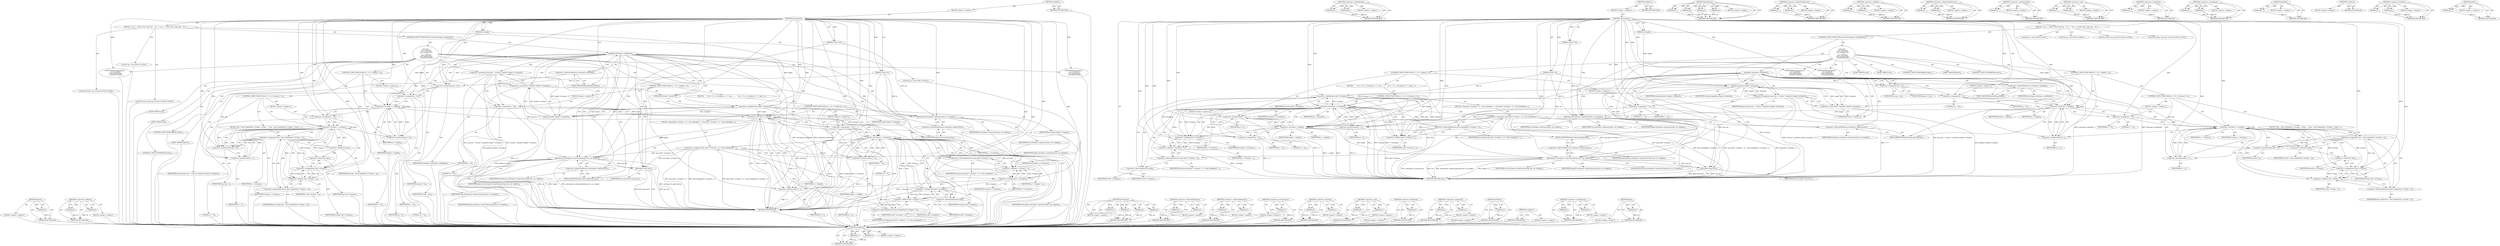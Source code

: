 digraph "gfree" {
vulnerable_168 [label=<(METHOD,gmalloc)>];
vulnerable_169 [label=<(PARAM,p1)>];
vulnerable_170 [label=<(BLOCK,&lt;empty&gt;,&lt;empty&gt;)>];
vulnerable_171 [label=<(METHOD_RETURN,ANY)>];
vulnerable_191 [label=<(METHOD,&lt;operator&gt;.addition)>];
vulnerable_192 [label=<(PARAM,p1)>];
vulnerable_193 [label=<(PARAM,p2)>];
vulnerable_194 [label=<(BLOCK,&lt;empty&gt;,&lt;empty&gt;)>];
vulnerable_195 [label=<(METHOD_RETURN,ANY)>];
vulnerable_6 [label=<(METHOD,&lt;global&gt;)<SUB>1</SUB>>];
vulnerable_7 [label=<(BLOCK,&lt;empty&gt;,&lt;empty&gt;)<SUB>1</SUB>>];
vulnerable_8 [label=<(METHOD,getGrayLine)<SUB>1</SUB>>];
vulnerable_9 [label=<(PARAM,Guchar *in)<SUB>1</SUB>>];
vulnerable_10 [label=<(PARAM,Guchar *out)<SUB>1</SUB>>];
vulnerable_11 [label=<(PARAM,int length)<SUB>1</SUB>>];
vulnerable_12 [label=<(BLOCK,{
  int i, j;
  Guchar *inp, *tmp_line;

   swi...,{
  int i, j;
  Guchar *inp, *tmp_line;

   swi...)<SUB>1</SUB>>];
vulnerable_13 [label="<(LOCAL,int i: int)<SUB>2</SUB>>"];
vulnerable_14 [label="<(LOCAL,int j: int)<SUB>2</SUB>>"];
vulnerable_15 [label="<(LOCAL,Guchar* inp: Guchar*)<SUB>3</SUB>>"];
vulnerable_16 [label="<(LOCAL,Guchar* tmp_line: Guchar*)<SUB>3</SUB>>"];
vulnerable_17 [label=<(CONTROL_STRUCTURE,SWITCH,switch(colorSpace-&gt;getMode()))<SUB>5</SUB>>];
vulnerable_18 [label=<(getMode,colorSpace-&gt;getMode())<SUB>5</SUB>>];
vulnerable_19 [label=<(&lt;operator&gt;.indirectFieldAccess,colorSpace-&gt;getMode)<SUB>5</SUB>>];
vulnerable_20 [label=<(IDENTIFIER,colorSpace,colorSpace-&gt;getMode())<SUB>5</SUB>>];
vulnerable_21 [label=<(FIELD_IDENTIFIER,getMode,getMode)<SUB>5</SUB>>];
vulnerable_22 [label="<(BLOCK,{
   case csIndexed:
   case csSeparation:
    ...,{
   case csIndexed:
   case csSeparation:
    ...)<SUB>5</SUB>>"];
vulnerable_23 [label=<(JUMP_TARGET,case)<SUB>6</SUB>>];
vulnerable_24 [label="<(IDENTIFIER,csIndexed,{
   case csIndexed:
   case csSeparation:
    ...)<SUB>6</SUB>>"];
vulnerable_25 [label=<(JUMP_TARGET,case)<SUB>7</SUB>>];
vulnerable_26 [label="<(IDENTIFIER,csSeparation,{
   case csIndexed:
   case csSeparation:
    ...)<SUB>7</SUB>>"];
vulnerable_27 [label=<(&lt;operator&gt;.assignment,tmp_line = (Guchar *) gmalloc (length * nComps2))<SUB>8</SUB>>];
vulnerable_28 [label=<(IDENTIFIER,tmp_line,tmp_line = (Guchar *) gmalloc (length * nComps2))<SUB>8</SUB>>];
vulnerable_29 [label=<(&lt;operator&gt;.cast,(Guchar *) gmalloc (length * nComps2))<SUB>8</SUB>>];
vulnerable_30 [label=<(UNKNOWN,Guchar *,Guchar *)<SUB>8</SUB>>];
vulnerable_31 [label=<(gmalloc,gmalloc (length * nComps2))<SUB>8</SUB>>];
vulnerable_32 [label=<(&lt;operator&gt;.multiplication,length * nComps2)<SUB>8</SUB>>];
vulnerable_33 [label=<(IDENTIFIER,length,length * nComps2)<SUB>8</SUB>>];
vulnerable_34 [label=<(IDENTIFIER,nComps2,length * nComps2)<SUB>8</SUB>>];
vulnerable_35 [label=<(CONTROL_STRUCTURE,FOR,for (i = 0;i &lt; length;i++))<SUB>9</SUB>>];
vulnerable_36 [label=<(BLOCK,&lt;empty&gt;,&lt;empty&gt;)<SUB>9</SUB>>];
vulnerable_37 [label=<(&lt;operator&gt;.assignment,i = 0)<SUB>9</SUB>>];
vulnerable_38 [label=<(IDENTIFIER,i,i = 0)<SUB>9</SUB>>];
vulnerable_39 [label=<(LITERAL,0,i = 0)<SUB>9</SUB>>];
vulnerable_40 [label=<(&lt;operator&gt;.lessThan,i &lt; length)<SUB>9</SUB>>];
vulnerable_41 [label=<(IDENTIFIER,i,i &lt; length)<SUB>9</SUB>>];
vulnerable_42 [label=<(IDENTIFIER,length,i &lt; length)<SUB>9</SUB>>];
vulnerable_43 [label=<(&lt;operator&gt;.postIncrement,i++)<SUB>9</SUB>>];
vulnerable_44 [label=<(IDENTIFIER,i,i++)<SUB>9</SUB>>];
vulnerable_45 [label=<(BLOCK,{
       for (j = 0; j &lt; nComps2; j++) {
 	tmp_...,{
       for (j = 0; j &lt; nComps2; j++) {
 	tmp_...)<SUB>9</SUB>>];
vulnerable_46 [label=<(CONTROL_STRUCTURE,FOR,for (j = 0;j &lt; nComps2;j++))<SUB>10</SUB>>];
vulnerable_47 [label=<(BLOCK,&lt;empty&gt;,&lt;empty&gt;)<SUB>10</SUB>>];
vulnerable_48 [label=<(&lt;operator&gt;.assignment,j = 0)<SUB>10</SUB>>];
vulnerable_49 [label=<(IDENTIFIER,j,j = 0)<SUB>10</SUB>>];
vulnerable_50 [label=<(LITERAL,0,j = 0)<SUB>10</SUB>>];
vulnerable_51 [label=<(&lt;operator&gt;.lessThan,j &lt; nComps2)<SUB>10</SUB>>];
vulnerable_52 [label=<(IDENTIFIER,j,j &lt; nComps2)<SUB>10</SUB>>];
vulnerable_53 [label=<(IDENTIFIER,nComps2,j &lt; nComps2)<SUB>10</SUB>>];
vulnerable_54 [label=<(&lt;operator&gt;.postIncrement,j++)<SUB>10</SUB>>];
vulnerable_55 [label=<(IDENTIFIER,j,j++)<SUB>10</SUB>>];
vulnerable_56 [label=<(BLOCK,{
 	tmp_line[i * nComps2 + j] = byte_lookup[in[...,{
 	tmp_line[i * nComps2 + j] = byte_lookup[in[...)<SUB>10</SUB>>];
vulnerable_57 [label=<(&lt;operator&gt;.assignment,tmp_line[i * nComps2 + j] = byte_lookup[in[i] *...)<SUB>11</SUB>>];
vulnerable_58 [label=<(&lt;operator&gt;.indirectIndexAccess,tmp_line[i * nComps2 + j])<SUB>11</SUB>>];
vulnerable_59 [label=<(IDENTIFIER,tmp_line,tmp_line[i * nComps2 + j] = byte_lookup[in[i] *...)<SUB>11</SUB>>];
vulnerable_60 [label=<(&lt;operator&gt;.addition,i * nComps2 + j)<SUB>11</SUB>>];
vulnerable_61 [label=<(&lt;operator&gt;.multiplication,i * nComps2)<SUB>11</SUB>>];
vulnerable_62 [label=<(IDENTIFIER,i,i * nComps2)<SUB>11</SUB>>];
vulnerable_63 [label=<(IDENTIFIER,nComps2,i * nComps2)<SUB>11</SUB>>];
vulnerable_64 [label=<(IDENTIFIER,j,i * nComps2 + j)<SUB>11</SUB>>];
vulnerable_65 [label=<(&lt;operator&gt;.indirectIndexAccess,byte_lookup[in[i] * nComps2 + j])<SUB>11</SUB>>];
vulnerable_66 [label=<(IDENTIFIER,byte_lookup,tmp_line[i * nComps2 + j] = byte_lookup[in[i] *...)<SUB>11</SUB>>];
vulnerable_67 [label=<(&lt;operator&gt;.addition,in[i] * nComps2 + j)<SUB>11</SUB>>];
vulnerable_68 [label=<(&lt;operator&gt;.multiplication,in[i] * nComps2)<SUB>11</SUB>>];
vulnerable_69 [label=<(&lt;operator&gt;.indirectIndexAccess,in[i])<SUB>11</SUB>>];
vulnerable_70 [label=<(IDENTIFIER,in,in[i] * nComps2)<SUB>11</SUB>>];
vulnerable_71 [label=<(IDENTIFIER,i,in[i] * nComps2)<SUB>11</SUB>>];
vulnerable_72 [label=<(IDENTIFIER,nComps2,in[i] * nComps2)<SUB>11</SUB>>];
vulnerable_73 [label=<(IDENTIFIER,j,in[i] * nComps2 + j)<SUB>11</SUB>>];
vulnerable_74 [label=<(getGrayLine,colorSpace2-&gt;getGrayLine(tmp_line, out, length))<SUB>14</SUB>>];
vulnerable_75 [label=<(&lt;operator&gt;.indirectFieldAccess,colorSpace2-&gt;getGrayLine)<SUB>14</SUB>>];
vulnerable_76 [label=<(IDENTIFIER,colorSpace2,colorSpace2-&gt;getGrayLine(tmp_line, out, length))<SUB>14</SUB>>];
vulnerable_77 [label=<(FIELD_IDENTIFIER,getGrayLine,getGrayLine)<SUB>14</SUB>>];
vulnerable_78 [label=<(IDENTIFIER,tmp_line,colorSpace2-&gt;getGrayLine(tmp_line, out, length))<SUB>14</SUB>>];
vulnerable_79 [label=<(IDENTIFIER,out,colorSpace2-&gt;getGrayLine(tmp_line, out, length))<SUB>14</SUB>>];
vulnerable_80 [label=<(IDENTIFIER,length,colorSpace2-&gt;getGrayLine(tmp_line, out, length))<SUB>14</SUB>>];
vulnerable_81 [label=<(gfree,gfree (tmp_line))<SUB>15</SUB>>];
vulnerable_82 [label=<(IDENTIFIER,tmp_line,gfree (tmp_line))<SUB>15</SUB>>];
vulnerable_83 [label=<(CONTROL_STRUCTURE,BREAK,break;)<SUB>16</SUB>>];
vulnerable_84 [label=<(JUMP_TARGET,default)<SUB>18</SUB>>];
vulnerable_85 [label=<(&lt;operator&gt;.assignment,inp = in)<SUB>19</SUB>>];
vulnerable_86 [label=<(IDENTIFIER,inp,inp = in)<SUB>19</SUB>>];
vulnerable_87 [label=<(IDENTIFIER,in,inp = in)<SUB>19</SUB>>];
vulnerable_88 [label=<(CONTROL_STRUCTURE,FOR,for (j = 0;j &lt; length;j++))<SUB>20</SUB>>];
vulnerable_89 [label=<(BLOCK,&lt;empty&gt;,&lt;empty&gt;)<SUB>20</SUB>>];
vulnerable_90 [label=<(&lt;operator&gt;.assignment,j = 0)<SUB>20</SUB>>];
vulnerable_91 [label=<(IDENTIFIER,j,j = 0)<SUB>20</SUB>>];
vulnerable_92 [label=<(LITERAL,0,j = 0)<SUB>20</SUB>>];
vulnerable_93 [label=<(&lt;operator&gt;.lessThan,j &lt; length)<SUB>20</SUB>>];
vulnerable_94 [label=<(IDENTIFIER,j,j &lt; length)<SUB>20</SUB>>];
vulnerable_95 [label=<(IDENTIFIER,length,j &lt; length)<SUB>20</SUB>>];
vulnerable_96 [label=<(&lt;operator&gt;.postIncrement,j++)<SUB>20</SUB>>];
vulnerable_97 [label=<(IDENTIFIER,j,j++)<SUB>20</SUB>>];
vulnerable_98 [label=<(CONTROL_STRUCTURE,FOR,for (i = 0;i &lt; nComps;i++))<SUB>21</SUB>>];
vulnerable_99 [label=<(BLOCK,&lt;empty&gt;,&lt;empty&gt;)<SUB>21</SUB>>];
vulnerable_100 [label=<(&lt;operator&gt;.assignment,i = 0)<SUB>21</SUB>>];
vulnerable_101 [label=<(IDENTIFIER,i,i = 0)<SUB>21</SUB>>];
vulnerable_102 [label=<(LITERAL,0,i = 0)<SUB>21</SUB>>];
vulnerable_103 [label=<(&lt;operator&gt;.lessThan,i &lt; nComps)<SUB>21</SUB>>];
vulnerable_104 [label=<(IDENTIFIER,i,i &lt; nComps)<SUB>21</SUB>>];
vulnerable_105 [label=<(IDENTIFIER,nComps,i &lt; nComps)<SUB>21</SUB>>];
vulnerable_106 [label=<(&lt;operator&gt;.postIncrement,i++)<SUB>21</SUB>>];
vulnerable_107 [label=<(IDENTIFIER,i,i++)<SUB>21</SUB>>];
vulnerable_108 [label=<(BLOCK,{
	*inp = byte_lookup[*inp * nComps + i];
	inp+...,{
	*inp = byte_lookup[*inp * nComps + i];
	inp+...)<SUB>21</SUB>>];
vulnerable_109 [label=<(&lt;operator&gt;.assignment,*inp = byte_lookup[*inp * nComps + i])<SUB>22</SUB>>];
vulnerable_110 [label=<(&lt;operator&gt;.indirection,*inp)<SUB>22</SUB>>];
vulnerable_111 [label=<(IDENTIFIER,inp,*inp = byte_lookup[*inp * nComps + i])<SUB>22</SUB>>];
vulnerable_112 [label=<(&lt;operator&gt;.indirectIndexAccess,byte_lookup[*inp * nComps + i])<SUB>22</SUB>>];
vulnerable_113 [label=<(IDENTIFIER,byte_lookup,*inp = byte_lookup[*inp * nComps + i])<SUB>22</SUB>>];
vulnerable_114 [label=<(&lt;operator&gt;.addition,*inp * nComps + i)<SUB>22</SUB>>];
vulnerable_115 [label=<(&lt;operator&gt;.multiplication,*inp * nComps)<SUB>22</SUB>>];
vulnerable_116 [label=<(&lt;operator&gt;.indirection,*inp)<SUB>22</SUB>>];
vulnerable_117 [label=<(IDENTIFIER,inp,*inp * nComps)<SUB>22</SUB>>];
vulnerable_118 [label=<(IDENTIFIER,nComps,*inp * nComps)<SUB>22</SUB>>];
vulnerable_119 [label=<(IDENTIFIER,i,*inp * nComps + i)<SUB>22</SUB>>];
vulnerable_120 [label=<(&lt;operator&gt;.postIncrement,inp++)<SUB>23</SUB>>];
vulnerable_121 [label=<(IDENTIFIER,inp,inp++)<SUB>23</SUB>>];
vulnerable_122 [label=<(getGrayLine,colorSpace-&gt;getGrayLine(in, out, length))<SUB>25</SUB>>];
vulnerable_123 [label=<(&lt;operator&gt;.indirectFieldAccess,colorSpace-&gt;getGrayLine)<SUB>25</SUB>>];
vulnerable_124 [label=<(IDENTIFIER,colorSpace,colorSpace-&gt;getGrayLine(in, out, length))<SUB>25</SUB>>];
vulnerable_125 [label=<(FIELD_IDENTIFIER,getGrayLine,getGrayLine)<SUB>25</SUB>>];
vulnerable_126 [label=<(IDENTIFIER,in,colorSpace-&gt;getGrayLine(in, out, length))<SUB>25</SUB>>];
vulnerable_127 [label=<(IDENTIFIER,out,colorSpace-&gt;getGrayLine(in, out, length))<SUB>25</SUB>>];
vulnerable_128 [label=<(IDENTIFIER,length,colorSpace-&gt;getGrayLine(in, out, length))<SUB>25</SUB>>];
vulnerable_129 [label=<(CONTROL_STRUCTURE,BREAK,break;)<SUB>26</SUB>>];
vulnerable_130 [label=<(METHOD_RETURN,void)<SUB>1</SUB>>];
vulnerable_132 [label=<(METHOD_RETURN,ANY)<SUB>1</SUB>>];
vulnerable_196 [label=<(METHOD,getGrayLine)>];
vulnerable_197 [label=<(PARAM,p1)>];
vulnerable_198 [label=<(PARAM,p2)>];
vulnerable_199 [label=<(PARAM,p3)>];
vulnerable_200 [label=<(PARAM,p4)>];
vulnerable_201 [label=<(BLOCK,&lt;empty&gt;,&lt;empty&gt;)>];
vulnerable_202 [label=<(METHOD_RETURN,ANY)>];
vulnerable_153 [label=<(METHOD,&lt;operator&gt;.indirectFieldAccess)>];
vulnerable_154 [label=<(PARAM,p1)>];
vulnerable_155 [label=<(PARAM,p2)>];
vulnerable_156 [label=<(BLOCK,&lt;empty&gt;,&lt;empty&gt;)>];
vulnerable_157 [label=<(METHOD_RETURN,ANY)>];
vulnerable_186 [label=<(METHOD,&lt;operator&gt;.indirectIndexAccess)>];
vulnerable_187 [label=<(PARAM,p1)>];
vulnerable_188 [label=<(PARAM,p2)>];
vulnerable_189 [label=<(BLOCK,&lt;empty&gt;,&lt;empty&gt;)>];
vulnerable_190 [label=<(METHOD_RETURN,ANY)>];
vulnerable_182 [label=<(METHOD,&lt;operator&gt;.postIncrement)>];
vulnerable_183 [label=<(PARAM,p1)>];
vulnerable_184 [label=<(BLOCK,&lt;empty&gt;,&lt;empty&gt;)>];
vulnerable_185 [label=<(METHOD_RETURN,ANY)>];
vulnerable_177 [label=<(METHOD,&lt;operator&gt;.lessThan)>];
vulnerable_178 [label=<(PARAM,p1)>];
vulnerable_179 [label=<(PARAM,p2)>];
vulnerable_180 [label=<(BLOCK,&lt;empty&gt;,&lt;empty&gt;)>];
vulnerable_181 [label=<(METHOD_RETURN,ANY)>];
vulnerable_163 [label=<(METHOD,&lt;operator&gt;.cast)>];
vulnerable_164 [label=<(PARAM,p1)>];
vulnerable_165 [label=<(PARAM,p2)>];
vulnerable_166 [label=<(BLOCK,&lt;empty&gt;,&lt;empty&gt;)>];
vulnerable_167 [label=<(METHOD_RETURN,ANY)>];
vulnerable_207 [label=<(METHOD,&lt;operator&gt;.indirection)>];
vulnerable_208 [label=<(PARAM,p1)>];
vulnerable_209 [label=<(BLOCK,&lt;empty&gt;,&lt;empty&gt;)>];
vulnerable_210 [label=<(METHOD_RETURN,ANY)>];
vulnerable_158 [label=<(METHOD,&lt;operator&gt;.assignment)>];
vulnerable_159 [label=<(PARAM,p1)>];
vulnerable_160 [label=<(PARAM,p2)>];
vulnerable_161 [label=<(BLOCK,&lt;empty&gt;,&lt;empty&gt;)>];
vulnerable_162 [label=<(METHOD_RETURN,ANY)>];
vulnerable_149 [label=<(METHOD,getMode)>];
vulnerable_150 [label=<(PARAM,p1)>];
vulnerable_151 [label=<(BLOCK,&lt;empty&gt;,&lt;empty&gt;)>];
vulnerable_152 [label=<(METHOD_RETURN,ANY)>];
vulnerable_143 [label=<(METHOD,&lt;global&gt;)<SUB>1</SUB>>];
vulnerable_144 [label=<(BLOCK,&lt;empty&gt;,&lt;empty&gt;)>];
vulnerable_145 [label=<(METHOD_RETURN,ANY)>];
vulnerable_172 [label=<(METHOD,&lt;operator&gt;.multiplication)>];
vulnerable_173 [label=<(PARAM,p1)>];
vulnerable_174 [label=<(PARAM,p2)>];
vulnerable_175 [label=<(BLOCK,&lt;empty&gt;,&lt;empty&gt;)>];
vulnerable_176 [label=<(METHOD_RETURN,ANY)>];
vulnerable_203 [label=<(METHOD,gfree)>];
vulnerable_204 [label=<(PARAM,p1)>];
vulnerable_205 [label=<(BLOCK,&lt;empty&gt;,&lt;empty&gt;)>];
vulnerable_206 [label=<(METHOD_RETURN,ANY)>];
fixed_167 [label=<(METHOD,gmallocn)>];
fixed_168 [label=<(PARAM,p1)>];
fixed_169 [label=<(PARAM,p2)>];
fixed_170 [label=<(BLOCK,&lt;empty&gt;,&lt;empty&gt;)>];
fixed_171 [label=<(METHOD_RETURN,ANY)>];
fixed_191 [label=<(METHOD,&lt;operator&gt;.multiplication)>];
fixed_192 [label=<(PARAM,p1)>];
fixed_193 [label=<(PARAM,p2)>];
fixed_194 [label=<(BLOCK,&lt;empty&gt;,&lt;empty&gt;)>];
fixed_195 [label=<(METHOD_RETURN,ANY)>];
fixed_6 [label=<(METHOD,&lt;global&gt;)<SUB>1</SUB>>];
fixed_7 [label=<(BLOCK,&lt;empty&gt;,&lt;empty&gt;)<SUB>1</SUB>>];
fixed_8 [label=<(METHOD,getGrayLine)<SUB>1</SUB>>];
fixed_9 [label=<(PARAM,Guchar *in)<SUB>1</SUB>>];
fixed_10 [label=<(PARAM,Guchar *out)<SUB>1</SUB>>];
fixed_11 [label=<(PARAM,int length)<SUB>1</SUB>>];
fixed_12 [label=<(BLOCK,{
  int i, j;
  Guchar *inp, *tmp_line;

   swi...,{
  int i, j;
  Guchar *inp, *tmp_line;

   swi...)<SUB>1</SUB>>];
fixed_13 [label="<(LOCAL,int i: int)<SUB>2</SUB>>"];
fixed_14 [label="<(LOCAL,int j: int)<SUB>2</SUB>>"];
fixed_15 [label="<(LOCAL,Guchar* inp: Guchar*)<SUB>3</SUB>>"];
fixed_16 [label="<(LOCAL,Guchar* tmp_line: Guchar*)<SUB>3</SUB>>"];
fixed_17 [label=<(CONTROL_STRUCTURE,SWITCH,switch(colorSpace-&gt;getMode()))<SUB>5</SUB>>];
fixed_18 [label=<(getMode,colorSpace-&gt;getMode())<SUB>5</SUB>>];
fixed_19 [label=<(&lt;operator&gt;.indirectFieldAccess,colorSpace-&gt;getMode)<SUB>5</SUB>>];
fixed_20 [label=<(IDENTIFIER,colorSpace,colorSpace-&gt;getMode())<SUB>5</SUB>>];
fixed_21 [label=<(FIELD_IDENTIFIER,getMode,getMode)<SUB>5</SUB>>];
fixed_22 [label="<(BLOCK,{
   case csIndexed:
   case csSeparation:
    ...,{
   case csIndexed:
   case csSeparation:
    ...)<SUB>5</SUB>>"];
fixed_23 [label=<(JUMP_TARGET,case)<SUB>6</SUB>>];
fixed_24 [label="<(IDENTIFIER,csIndexed,{
   case csIndexed:
   case csSeparation:
    ...)<SUB>6</SUB>>"];
fixed_25 [label=<(JUMP_TARGET,case)<SUB>7</SUB>>];
fixed_26 [label="<(IDENTIFIER,csSeparation,{
   case csIndexed:
   case csSeparation:
    ...)<SUB>7</SUB>>"];
fixed_27 [label=<(&lt;operator&gt;.assignment,tmp_line = (Guchar *) gmallocn (length, nComps2))<SUB>8</SUB>>];
fixed_28 [label=<(IDENTIFIER,tmp_line,tmp_line = (Guchar *) gmallocn (length, nComps2))<SUB>8</SUB>>];
fixed_29 [label=<(&lt;operator&gt;.cast,(Guchar *) gmallocn (length, nComps2))<SUB>8</SUB>>];
fixed_30 [label=<(UNKNOWN,Guchar *,Guchar *)<SUB>8</SUB>>];
fixed_31 [label=<(gmallocn,gmallocn (length, nComps2))<SUB>8</SUB>>];
fixed_32 [label=<(IDENTIFIER,length,gmallocn (length, nComps2))<SUB>8</SUB>>];
fixed_33 [label=<(IDENTIFIER,nComps2,gmallocn (length, nComps2))<SUB>8</SUB>>];
fixed_34 [label=<(CONTROL_STRUCTURE,FOR,for (i = 0;i &lt; length;i++))<SUB>9</SUB>>];
fixed_35 [label=<(BLOCK,&lt;empty&gt;,&lt;empty&gt;)<SUB>9</SUB>>];
fixed_36 [label=<(&lt;operator&gt;.assignment,i = 0)<SUB>9</SUB>>];
fixed_37 [label=<(IDENTIFIER,i,i = 0)<SUB>9</SUB>>];
fixed_38 [label=<(LITERAL,0,i = 0)<SUB>9</SUB>>];
fixed_39 [label=<(&lt;operator&gt;.lessThan,i &lt; length)<SUB>9</SUB>>];
fixed_40 [label=<(IDENTIFIER,i,i &lt; length)<SUB>9</SUB>>];
fixed_41 [label=<(IDENTIFIER,length,i &lt; length)<SUB>9</SUB>>];
fixed_42 [label=<(&lt;operator&gt;.postIncrement,i++)<SUB>9</SUB>>];
fixed_43 [label=<(IDENTIFIER,i,i++)<SUB>9</SUB>>];
fixed_44 [label=<(BLOCK,{
       for (j = 0; j &lt; nComps2; j++) {
 	tmp_...,{
       for (j = 0; j &lt; nComps2; j++) {
 	tmp_...)<SUB>9</SUB>>];
fixed_45 [label=<(CONTROL_STRUCTURE,FOR,for (j = 0;j &lt; nComps2;j++))<SUB>10</SUB>>];
fixed_46 [label=<(BLOCK,&lt;empty&gt;,&lt;empty&gt;)<SUB>10</SUB>>];
fixed_47 [label=<(&lt;operator&gt;.assignment,j = 0)<SUB>10</SUB>>];
fixed_48 [label=<(IDENTIFIER,j,j = 0)<SUB>10</SUB>>];
fixed_49 [label=<(LITERAL,0,j = 0)<SUB>10</SUB>>];
fixed_50 [label=<(&lt;operator&gt;.lessThan,j &lt; nComps2)<SUB>10</SUB>>];
fixed_51 [label=<(IDENTIFIER,j,j &lt; nComps2)<SUB>10</SUB>>];
fixed_52 [label=<(IDENTIFIER,nComps2,j &lt; nComps2)<SUB>10</SUB>>];
fixed_53 [label=<(&lt;operator&gt;.postIncrement,j++)<SUB>10</SUB>>];
fixed_54 [label=<(IDENTIFIER,j,j++)<SUB>10</SUB>>];
fixed_55 [label=<(BLOCK,{
 	tmp_line[i * nComps2 + j] = byte_lookup[in[...,{
 	tmp_line[i * nComps2 + j] = byte_lookup[in[...)<SUB>10</SUB>>];
fixed_56 [label=<(&lt;operator&gt;.assignment,tmp_line[i * nComps2 + j] = byte_lookup[in[i] *...)<SUB>11</SUB>>];
fixed_57 [label=<(&lt;operator&gt;.indirectIndexAccess,tmp_line[i * nComps2 + j])<SUB>11</SUB>>];
fixed_58 [label=<(IDENTIFIER,tmp_line,tmp_line[i * nComps2 + j] = byte_lookup[in[i] *...)<SUB>11</SUB>>];
fixed_59 [label=<(&lt;operator&gt;.addition,i * nComps2 + j)<SUB>11</SUB>>];
fixed_60 [label=<(&lt;operator&gt;.multiplication,i * nComps2)<SUB>11</SUB>>];
fixed_61 [label=<(IDENTIFIER,i,i * nComps2)<SUB>11</SUB>>];
fixed_62 [label=<(IDENTIFIER,nComps2,i * nComps2)<SUB>11</SUB>>];
fixed_63 [label=<(IDENTIFIER,j,i * nComps2 + j)<SUB>11</SUB>>];
fixed_64 [label=<(&lt;operator&gt;.indirectIndexAccess,byte_lookup[in[i] * nComps2 + j])<SUB>11</SUB>>];
fixed_65 [label=<(IDENTIFIER,byte_lookup,tmp_line[i * nComps2 + j] = byte_lookup[in[i] *...)<SUB>11</SUB>>];
fixed_66 [label=<(&lt;operator&gt;.addition,in[i] * nComps2 + j)<SUB>11</SUB>>];
fixed_67 [label=<(&lt;operator&gt;.multiplication,in[i] * nComps2)<SUB>11</SUB>>];
fixed_68 [label=<(&lt;operator&gt;.indirectIndexAccess,in[i])<SUB>11</SUB>>];
fixed_69 [label=<(IDENTIFIER,in,in[i] * nComps2)<SUB>11</SUB>>];
fixed_70 [label=<(IDENTIFIER,i,in[i] * nComps2)<SUB>11</SUB>>];
fixed_71 [label=<(IDENTIFIER,nComps2,in[i] * nComps2)<SUB>11</SUB>>];
fixed_72 [label=<(IDENTIFIER,j,in[i] * nComps2 + j)<SUB>11</SUB>>];
fixed_73 [label=<(getGrayLine,colorSpace2-&gt;getGrayLine(tmp_line, out, length))<SUB>14</SUB>>];
fixed_74 [label=<(&lt;operator&gt;.indirectFieldAccess,colorSpace2-&gt;getGrayLine)<SUB>14</SUB>>];
fixed_75 [label=<(IDENTIFIER,colorSpace2,colorSpace2-&gt;getGrayLine(tmp_line, out, length))<SUB>14</SUB>>];
fixed_76 [label=<(FIELD_IDENTIFIER,getGrayLine,getGrayLine)<SUB>14</SUB>>];
fixed_77 [label=<(IDENTIFIER,tmp_line,colorSpace2-&gt;getGrayLine(tmp_line, out, length))<SUB>14</SUB>>];
fixed_78 [label=<(IDENTIFIER,out,colorSpace2-&gt;getGrayLine(tmp_line, out, length))<SUB>14</SUB>>];
fixed_79 [label=<(IDENTIFIER,length,colorSpace2-&gt;getGrayLine(tmp_line, out, length))<SUB>14</SUB>>];
fixed_80 [label=<(gfree,gfree (tmp_line))<SUB>15</SUB>>];
fixed_81 [label=<(IDENTIFIER,tmp_line,gfree (tmp_line))<SUB>15</SUB>>];
fixed_82 [label=<(CONTROL_STRUCTURE,BREAK,break;)<SUB>16</SUB>>];
fixed_83 [label=<(JUMP_TARGET,default)<SUB>18</SUB>>];
fixed_84 [label=<(&lt;operator&gt;.assignment,inp = in)<SUB>19</SUB>>];
fixed_85 [label=<(IDENTIFIER,inp,inp = in)<SUB>19</SUB>>];
fixed_86 [label=<(IDENTIFIER,in,inp = in)<SUB>19</SUB>>];
fixed_87 [label=<(CONTROL_STRUCTURE,FOR,for (j = 0;j &lt; length;j++))<SUB>20</SUB>>];
fixed_88 [label=<(BLOCK,&lt;empty&gt;,&lt;empty&gt;)<SUB>20</SUB>>];
fixed_89 [label=<(&lt;operator&gt;.assignment,j = 0)<SUB>20</SUB>>];
fixed_90 [label=<(IDENTIFIER,j,j = 0)<SUB>20</SUB>>];
fixed_91 [label=<(LITERAL,0,j = 0)<SUB>20</SUB>>];
fixed_92 [label=<(&lt;operator&gt;.lessThan,j &lt; length)<SUB>20</SUB>>];
fixed_93 [label=<(IDENTIFIER,j,j &lt; length)<SUB>20</SUB>>];
fixed_94 [label=<(IDENTIFIER,length,j &lt; length)<SUB>20</SUB>>];
fixed_95 [label=<(&lt;operator&gt;.postIncrement,j++)<SUB>20</SUB>>];
fixed_96 [label=<(IDENTIFIER,j,j++)<SUB>20</SUB>>];
fixed_97 [label=<(CONTROL_STRUCTURE,FOR,for (i = 0;i &lt; nComps;i++))<SUB>21</SUB>>];
fixed_98 [label=<(BLOCK,&lt;empty&gt;,&lt;empty&gt;)<SUB>21</SUB>>];
fixed_99 [label=<(&lt;operator&gt;.assignment,i = 0)<SUB>21</SUB>>];
fixed_100 [label=<(IDENTIFIER,i,i = 0)<SUB>21</SUB>>];
fixed_101 [label=<(LITERAL,0,i = 0)<SUB>21</SUB>>];
fixed_102 [label=<(&lt;operator&gt;.lessThan,i &lt; nComps)<SUB>21</SUB>>];
fixed_103 [label=<(IDENTIFIER,i,i &lt; nComps)<SUB>21</SUB>>];
fixed_104 [label=<(IDENTIFIER,nComps,i &lt; nComps)<SUB>21</SUB>>];
fixed_105 [label=<(&lt;operator&gt;.postIncrement,i++)<SUB>21</SUB>>];
fixed_106 [label=<(IDENTIFIER,i,i++)<SUB>21</SUB>>];
fixed_107 [label=<(BLOCK,{
	*inp = byte_lookup[*inp * nComps + i];
	inp+...,{
	*inp = byte_lookup[*inp * nComps + i];
	inp+...)<SUB>21</SUB>>];
fixed_108 [label=<(&lt;operator&gt;.assignment,*inp = byte_lookup[*inp * nComps + i])<SUB>22</SUB>>];
fixed_109 [label=<(&lt;operator&gt;.indirection,*inp)<SUB>22</SUB>>];
fixed_110 [label=<(IDENTIFIER,inp,*inp = byte_lookup[*inp * nComps + i])<SUB>22</SUB>>];
fixed_111 [label=<(&lt;operator&gt;.indirectIndexAccess,byte_lookup[*inp * nComps + i])<SUB>22</SUB>>];
fixed_112 [label=<(IDENTIFIER,byte_lookup,*inp = byte_lookup[*inp * nComps + i])<SUB>22</SUB>>];
fixed_113 [label=<(&lt;operator&gt;.addition,*inp * nComps + i)<SUB>22</SUB>>];
fixed_114 [label=<(&lt;operator&gt;.multiplication,*inp * nComps)<SUB>22</SUB>>];
fixed_115 [label=<(&lt;operator&gt;.indirection,*inp)<SUB>22</SUB>>];
fixed_116 [label=<(IDENTIFIER,inp,*inp * nComps)<SUB>22</SUB>>];
fixed_117 [label=<(IDENTIFIER,nComps,*inp * nComps)<SUB>22</SUB>>];
fixed_118 [label=<(IDENTIFIER,i,*inp * nComps + i)<SUB>22</SUB>>];
fixed_119 [label=<(&lt;operator&gt;.postIncrement,inp++)<SUB>23</SUB>>];
fixed_120 [label=<(IDENTIFIER,inp,inp++)<SUB>23</SUB>>];
fixed_121 [label=<(getGrayLine,colorSpace-&gt;getGrayLine(in, out, length))<SUB>25</SUB>>];
fixed_122 [label=<(&lt;operator&gt;.indirectFieldAccess,colorSpace-&gt;getGrayLine)<SUB>25</SUB>>];
fixed_123 [label=<(IDENTIFIER,colorSpace,colorSpace-&gt;getGrayLine(in, out, length))<SUB>25</SUB>>];
fixed_124 [label=<(FIELD_IDENTIFIER,getGrayLine,getGrayLine)<SUB>25</SUB>>];
fixed_125 [label=<(IDENTIFIER,in,colorSpace-&gt;getGrayLine(in, out, length))<SUB>25</SUB>>];
fixed_126 [label=<(IDENTIFIER,out,colorSpace-&gt;getGrayLine(in, out, length))<SUB>25</SUB>>];
fixed_127 [label=<(IDENTIFIER,length,colorSpace-&gt;getGrayLine(in, out, length))<SUB>25</SUB>>];
fixed_128 [label=<(CONTROL_STRUCTURE,BREAK,break;)<SUB>26</SUB>>];
fixed_129 [label=<(METHOD_RETURN,void)<SUB>1</SUB>>];
fixed_131 [label=<(METHOD_RETURN,ANY)<SUB>1</SUB>>];
fixed_196 [label=<(METHOD,getGrayLine)>];
fixed_197 [label=<(PARAM,p1)>];
fixed_198 [label=<(PARAM,p2)>];
fixed_199 [label=<(PARAM,p3)>];
fixed_200 [label=<(PARAM,p4)>];
fixed_201 [label=<(BLOCK,&lt;empty&gt;,&lt;empty&gt;)>];
fixed_202 [label=<(METHOD_RETURN,ANY)>];
fixed_152 [label=<(METHOD,&lt;operator&gt;.indirectFieldAccess)>];
fixed_153 [label=<(PARAM,p1)>];
fixed_154 [label=<(PARAM,p2)>];
fixed_155 [label=<(BLOCK,&lt;empty&gt;,&lt;empty&gt;)>];
fixed_156 [label=<(METHOD_RETURN,ANY)>];
fixed_186 [label=<(METHOD,&lt;operator&gt;.addition)>];
fixed_187 [label=<(PARAM,p1)>];
fixed_188 [label=<(PARAM,p2)>];
fixed_189 [label=<(BLOCK,&lt;empty&gt;,&lt;empty&gt;)>];
fixed_190 [label=<(METHOD_RETURN,ANY)>];
fixed_181 [label=<(METHOD,&lt;operator&gt;.indirectIndexAccess)>];
fixed_182 [label=<(PARAM,p1)>];
fixed_183 [label=<(PARAM,p2)>];
fixed_184 [label=<(BLOCK,&lt;empty&gt;,&lt;empty&gt;)>];
fixed_185 [label=<(METHOD_RETURN,ANY)>];
fixed_177 [label=<(METHOD,&lt;operator&gt;.postIncrement)>];
fixed_178 [label=<(PARAM,p1)>];
fixed_179 [label=<(BLOCK,&lt;empty&gt;,&lt;empty&gt;)>];
fixed_180 [label=<(METHOD_RETURN,ANY)>];
fixed_162 [label=<(METHOD,&lt;operator&gt;.cast)>];
fixed_163 [label=<(PARAM,p1)>];
fixed_164 [label=<(PARAM,p2)>];
fixed_165 [label=<(BLOCK,&lt;empty&gt;,&lt;empty&gt;)>];
fixed_166 [label=<(METHOD_RETURN,ANY)>];
fixed_207 [label=<(METHOD,&lt;operator&gt;.indirection)>];
fixed_208 [label=<(PARAM,p1)>];
fixed_209 [label=<(BLOCK,&lt;empty&gt;,&lt;empty&gt;)>];
fixed_210 [label=<(METHOD_RETURN,ANY)>];
fixed_157 [label=<(METHOD,&lt;operator&gt;.assignment)>];
fixed_158 [label=<(PARAM,p1)>];
fixed_159 [label=<(PARAM,p2)>];
fixed_160 [label=<(BLOCK,&lt;empty&gt;,&lt;empty&gt;)>];
fixed_161 [label=<(METHOD_RETURN,ANY)>];
fixed_148 [label=<(METHOD,getMode)>];
fixed_149 [label=<(PARAM,p1)>];
fixed_150 [label=<(BLOCK,&lt;empty&gt;,&lt;empty&gt;)>];
fixed_151 [label=<(METHOD_RETURN,ANY)>];
fixed_142 [label=<(METHOD,&lt;global&gt;)<SUB>1</SUB>>];
fixed_143 [label=<(BLOCK,&lt;empty&gt;,&lt;empty&gt;)>];
fixed_144 [label=<(METHOD_RETURN,ANY)>];
fixed_172 [label=<(METHOD,&lt;operator&gt;.lessThan)>];
fixed_173 [label=<(PARAM,p1)>];
fixed_174 [label=<(PARAM,p2)>];
fixed_175 [label=<(BLOCK,&lt;empty&gt;,&lt;empty&gt;)>];
fixed_176 [label=<(METHOD_RETURN,ANY)>];
fixed_203 [label=<(METHOD,gfree)>];
fixed_204 [label=<(PARAM,p1)>];
fixed_205 [label=<(BLOCK,&lt;empty&gt;,&lt;empty&gt;)>];
fixed_206 [label=<(METHOD_RETURN,ANY)>];
vulnerable_168 -> vulnerable_169  [key=0, label="AST: "];
vulnerable_168 -> vulnerable_169  [key=1, label="DDG: "];
vulnerable_168 -> vulnerable_170  [key=0, label="AST: "];
vulnerable_168 -> vulnerable_171  [key=0, label="AST: "];
vulnerable_168 -> vulnerable_171  [key=1, label="CFG: "];
vulnerable_169 -> vulnerable_171  [key=0, label="DDG: p1"];
vulnerable_170 -> fixed_167  [key=0];
vulnerable_171 -> fixed_167  [key=0];
vulnerable_191 -> vulnerable_192  [key=0, label="AST: "];
vulnerable_191 -> vulnerable_192  [key=1, label="DDG: "];
vulnerable_191 -> vulnerable_194  [key=0, label="AST: "];
vulnerable_191 -> vulnerable_193  [key=0, label="AST: "];
vulnerable_191 -> vulnerable_193  [key=1, label="DDG: "];
vulnerable_191 -> vulnerable_195  [key=0, label="AST: "];
vulnerable_191 -> vulnerable_195  [key=1, label="CFG: "];
vulnerable_192 -> vulnerable_195  [key=0, label="DDG: p1"];
vulnerable_193 -> vulnerable_195  [key=0, label="DDG: p2"];
vulnerable_194 -> fixed_167  [key=0];
vulnerable_195 -> fixed_167  [key=0];
vulnerable_6 -> vulnerable_7  [key=0, label="AST: "];
vulnerable_6 -> vulnerable_132  [key=0, label="AST: "];
vulnerable_6 -> vulnerable_132  [key=1, label="CFG: "];
vulnerable_7 -> vulnerable_8  [key=0, label="AST: "];
vulnerable_8 -> vulnerable_9  [key=0, label="AST: "];
vulnerable_8 -> vulnerable_9  [key=1, label="DDG: "];
vulnerable_8 -> vulnerable_10  [key=0, label="AST: "];
vulnerable_8 -> vulnerable_10  [key=1, label="DDG: "];
vulnerable_8 -> vulnerable_11  [key=0, label="AST: "];
vulnerable_8 -> vulnerable_11  [key=1, label="DDG: "];
vulnerable_8 -> vulnerable_12  [key=0, label="AST: "];
vulnerable_8 -> vulnerable_130  [key=0, label="AST: "];
vulnerable_8 -> vulnerable_21  [key=0, label="CFG: "];
vulnerable_8 -> vulnerable_24  [key=0, label="DDG: "];
vulnerable_8 -> vulnerable_26  [key=0, label="DDG: "];
vulnerable_8 -> vulnerable_85  [key=0, label="DDG: "];
vulnerable_8 -> vulnerable_74  [key=0, label="DDG: "];
vulnerable_8 -> vulnerable_81  [key=0, label="DDG: "];
vulnerable_8 -> vulnerable_122  [key=0, label="DDG: "];
vulnerable_8 -> vulnerable_37  [key=0, label="DDG: "];
vulnerable_8 -> vulnerable_40  [key=0, label="DDG: "];
vulnerable_8 -> vulnerable_43  [key=0, label="DDG: "];
vulnerable_8 -> vulnerable_90  [key=0, label="DDG: "];
vulnerable_8 -> vulnerable_93  [key=0, label="DDG: "];
vulnerable_8 -> vulnerable_96  [key=0, label="DDG: "];
vulnerable_8 -> vulnerable_100  [key=0, label="DDG: "];
vulnerable_8 -> vulnerable_103  [key=0, label="DDG: "];
vulnerable_8 -> vulnerable_106  [key=0, label="DDG: "];
vulnerable_8 -> vulnerable_32  [key=0, label="DDG: "];
vulnerable_8 -> vulnerable_48  [key=0, label="DDG: "];
vulnerable_8 -> vulnerable_51  [key=0, label="DDG: "];
vulnerable_8 -> vulnerable_54  [key=0, label="DDG: "];
vulnerable_8 -> vulnerable_120  [key=0, label="DDG: "];
vulnerable_8 -> vulnerable_114  [key=0, label="DDG: "];
vulnerable_8 -> vulnerable_60  [key=0, label="DDG: "];
vulnerable_8 -> vulnerable_67  [key=0, label="DDG: "];
vulnerable_8 -> vulnerable_115  [key=0, label="DDG: "];
vulnerable_8 -> vulnerable_61  [key=0, label="DDG: "];
vulnerable_8 -> vulnerable_68  [key=0, label="DDG: "];
vulnerable_9 -> vulnerable_130  [key=0, label="DDG: in"];
vulnerable_9 -> vulnerable_85  [key=0, label="DDG: in"];
vulnerable_9 -> vulnerable_122  [key=0, label="DDG: in"];
vulnerable_9 -> vulnerable_68  [key=0, label="DDG: in"];
vulnerable_10 -> vulnerable_74  [key=0, label="DDG: out"];
vulnerable_10 -> vulnerable_122  [key=0, label="DDG: out"];
vulnerable_11 -> vulnerable_93  [key=0, label="DDG: length"];
vulnerable_11 -> vulnerable_32  [key=0, label="DDG: length"];
vulnerable_12 -> vulnerable_13  [key=0, label="AST: "];
vulnerable_12 -> vulnerable_14  [key=0, label="AST: "];
vulnerable_12 -> vulnerable_15  [key=0, label="AST: "];
vulnerable_12 -> vulnerable_16  [key=0, label="AST: "];
vulnerable_12 -> vulnerable_17  [key=0, label="AST: "];
vulnerable_13 -> fixed_167  [key=0];
vulnerable_14 -> fixed_167  [key=0];
vulnerable_15 -> fixed_167  [key=0];
vulnerable_16 -> fixed_167  [key=0];
vulnerable_17 -> vulnerable_18  [key=0, label="AST: "];
vulnerable_17 -> vulnerable_22  [key=0, label="AST: "];
vulnerable_18 -> vulnerable_19  [key=0, label="AST: "];
vulnerable_18 -> vulnerable_30  [key=0, label="CFG: "];
vulnerable_18 -> vulnerable_30  [key=1, label="CDG: "];
vulnerable_18 -> vulnerable_85  [key=0, label="CFG: "];
vulnerable_18 -> vulnerable_85  [key=1, label="CDG: "];
vulnerable_18 -> vulnerable_130  [key=0, label="DDG: colorSpace-&gt;getMode"];
vulnerable_18 -> vulnerable_130  [key=1, label="DDG: colorSpace-&gt;getMode()"];
vulnerable_18 -> vulnerable_77  [key=0, label="CDG: "];
vulnerable_18 -> vulnerable_75  [key=0, label="CDG: "];
vulnerable_18 -> vulnerable_37  [key=0, label="CDG: "];
vulnerable_18 -> vulnerable_81  [key=0, label="CDG: "];
vulnerable_18 -> vulnerable_74  [key=0, label="CDG: "];
vulnerable_18 -> vulnerable_27  [key=0, label="CDG: "];
vulnerable_18 -> vulnerable_40  [key=0, label="CDG: "];
vulnerable_18 -> vulnerable_93  [key=0, label="CDG: "];
vulnerable_18 -> vulnerable_90  [key=0, label="CDG: "];
vulnerable_18 -> vulnerable_32  [key=0, label="CDG: "];
vulnerable_18 -> vulnerable_122  [key=0, label="CDG: "];
vulnerable_18 -> vulnerable_123  [key=0, label="CDG: "];
vulnerable_18 -> vulnerable_29  [key=0, label="CDG: "];
vulnerable_18 -> vulnerable_125  [key=0, label="CDG: "];
vulnerable_18 -> vulnerable_31  [key=0, label="CDG: "];
vulnerable_19 -> vulnerable_20  [key=0, label="AST: "];
vulnerable_19 -> vulnerable_21  [key=0, label="AST: "];
vulnerable_19 -> vulnerable_18  [key=0, label="CFG: "];
vulnerable_20 -> fixed_167  [key=0];
vulnerable_21 -> vulnerable_19  [key=0, label="CFG: "];
vulnerable_22 -> vulnerable_23  [key=0, label="AST: "];
vulnerable_22 -> vulnerable_24  [key=0, label="AST: "];
vulnerable_22 -> vulnerable_25  [key=0, label="AST: "];
vulnerable_22 -> vulnerable_26  [key=0, label="AST: "];
vulnerable_22 -> vulnerable_27  [key=0, label="AST: "];
vulnerable_22 -> vulnerable_35  [key=0, label="AST: "];
vulnerable_22 -> vulnerable_74  [key=0, label="AST: "];
vulnerable_22 -> vulnerable_81  [key=0, label="AST: "];
vulnerable_22 -> vulnerable_83  [key=0, label="AST: "];
vulnerable_22 -> vulnerable_84  [key=0, label="AST: "];
vulnerable_22 -> vulnerable_85  [key=0, label="AST: "];
vulnerable_22 -> vulnerable_88  [key=0, label="AST: "];
vulnerable_22 -> vulnerable_122  [key=0, label="AST: "];
vulnerable_22 -> vulnerable_129  [key=0, label="AST: "];
vulnerable_23 -> fixed_167  [key=0];
vulnerable_24 -> fixed_167  [key=0];
vulnerable_25 -> fixed_167  [key=0];
vulnerable_26 -> fixed_167  [key=0];
vulnerable_27 -> vulnerable_28  [key=0, label="AST: "];
vulnerable_27 -> vulnerable_29  [key=0, label="AST: "];
vulnerable_27 -> vulnerable_37  [key=0, label="CFG: "];
vulnerable_27 -> vulnerable_130  [key=0, label="DDG: (Guchar *) gmalloc (length * nComps2)"];
vulnerable_27 -> vulnerable_130  [key=1, label="DDG: tmp_line = (Guchar *) gmalloc (length * nComps2)"];
vulnerable_27 -> vulnerable_74  [key=0, label="DDG: tmp_line"];
vulnerable_28 -> fixed_167  [key=0];
vulnerable_29 -> vulnerable_30  [key=0, label="AST: "];
vulnerable_29 -> vulnerable_31  [key=0, label="AST: "];
vulnerable_29 -> vulnerable_27  [key=0, label="CFG: "];
vulnerable_29 -> vulnerable_130  [key=0, label="DDG: gmalloc (length * nComps2)"];
vulnerable_30 -> vulnerable_32  [key=0, label="CFG: "];
vulnerable_31 -> vulnerable_32  [key=0, label="AST: "];
vulnerable_31 -> vulnerable_29  [key=0, label="CFG: "];
vulnerable_31 -> vulnerable_29  [key=1, label="DDG: length * nComps2"];
vulnerable_31 -> vulnerable_130  [key=0, label="DDG: length * nComps2"];
vulnerable_31 -> vulnerable_27  [key=0, label="DDG: length * nComps2"];
vulnerable_32 -> vulnerable_33  [key=0, label="AST: "];
vulnerable_32 -> vulnerable_34  [key=0, label="AST: "];
vulnerable_32 -> vulnerable_31  [key=0, label="CFG: "];
vulnerable_32 -> vulnerable_31  [key=1, label="DDG: length"];
vulnerable_32 -> vulnerable_31  [key=2, label="DDG: nComps2"];
vulnerable_32 -> vulnerable_130  [key=0, label="DDG: nComps2"];
vulnerable_32 -> vulnerable_40  [key=0, label="DDG: length"];
vulnerable_32 -> vulnerable_51  [key=0, label="DDG: nComps2"];
vulnerable_33 -> fixed_167  [key=0];
vulnerable_34 -> fixed_167  [key=0];
vulnerable_35 -> vulnerable_36  [key=0, label="AST: "];
vulnerable_35 -> vulnerable_40  [key=0, label="AST: "];
vulnerable_35 -> vulnerable_43  [key=0, label="AST: "];
vulnerable_35 -> vulnerable_45  [key=0, label="AST: "];
vulnerable_36 -> vulnerable_37  [key=0, label="AST: "];
vulnerable_37 -> vulnerable_38  [key=0, label="AST: "];
vulnerable_37 -> vulnerable_39  [key=0, label="AST: "];
vulnerable_37 -> vulnerable_40  [key=0, label="CFG: "];
vulnerable_37 -> vulnerable_40  [key=1, label="DDG: i"];
vulnerable_37 -> vulnerable_130  [key=0, label="DDG: i = 0"];
vulnerable_38 -> fixed_167  [key=0];
vulnerable_39 -> fixed_167  [key=0];
vulnerable_40 -> vulnerable_41  [key=0, label="AST: "];
vulnerable_40 -> vulnerable_42  [key=0, label="AST: "];
vulnerable_40 -> vulnerable_48  [key=0, label="CFG: "];
vulnerable_40 -> vulnerable_48  [key=1, label="CDG: "];
vulnerable_40 -> vulnerable_77  [key=0, label="CFG: "];
vulnerable_40 -> vulnerable_130  [key=0, label="DDG: i"];
vulnerable_40 -> vulnerable_130  [key=1, label="DDG: i &lt; length"];
vulnerable_40 -> vulnerable_74  [key=0, label="DDG: length"];
vulnerable_40 -> vulnerable_43  [key=0, label="DDG: i"];
vulnerable_40 -> vulnerable_43  [key=1, label="CDG: "];
vulnerable_40 -> vulnerable_61  [key=0, label="DDG: i"];
vulnerable_40 -> vulnerable_51  [key=0, label="CDG: "];
vulnerable_40 -> vulnerable_40  [key=0, label="CDG: "];
vulnerable_41 -> fixed_167  [key=0];
vulnerable_42 -> fixed_167  [key=0];
vulnerable_43 -> vulnerable_44  [key=0, label="AST: "];
vulnerable_43 -> vulnerable_40  [key=0, label="CFG: "];
vulnerable_43 -> vulnerable_40  [key=1, label="DDG: i"];
vulnerable_43 -> vulnerable_130  [key=0, label="DDG: i++"];
vulnerable_44 -> fixed_167  [key=0];
vulnerable_45 -> vulnerable_46  [key=0, label="AST: "];
vulnerable_46 -> vulnerable_47  [key=0, label="AST: "];
vulnerable_46 -> vulnerable_51  [key=0, label="AST: "];
vulnerable_46 -> vulnerable_54  [key=0, label="AST: "];
vulnerable_46 -> vulnerable_56  [key=0, label="AST: "];
vulnerable_47 -> vulnerable_48  [key=0, label="AST: "];
vulnerable_48 -> vulnerable_49  [key=0, label="AST: "];
vulnerable_48 -> vulnerable_50  [key=0, label="AST: "];
vulnerable_48 -> vulnerable_51  [key=0, label="CFG: "];
vulnerable_48 -> vulnerable_51  [key=1, label="DDG: j"];
vulnerable_48 -> vulnerable_130  [key=0, label="DDG: j = 0"];
vulnerable_49 -> fixed_167  [key=0];
vulnerable_50 -> fixed_167  [key=0];
vulnerable_51 -> vulnerable_52  [key=0, label="AST: "];
vulnerable_51 -> vulnerable_53  [key=0, label="AST: "];
vulnerable_51 -> vulnerable_61  [key=0, label="CFG: "];
vulnerable_51 -> vulnerable_61  [key=1, label="DDG: nComps2"];
vulnerable_51 -> vulnerable_61  [key=2, label="CDG: "];
vulnerable_51 -> vulnerable_43  [key=0, label="CFG: "];
vulnerable_51 -> vulnerable_130  [key=0, label="DDG: j"];
vulnerable_51 -> vulnerable_130  [key=1, label="DDG: nComps2"];
vulnerable_51 -> vulnerable_130  [key=2, label="DDG: j &lt; nComps2"];
vulnerable_51 -> vulnerable_54  [key=0, label="DDG: j"];
vulnerable_51 -> vulnerable_54  [key=1, label="CDG: "];
vulnerable_51 -> vulnerable_60  [key=0, label="DDG: j"];
vulnerable_51 -> vulnerable_60  [key=1, label="CDG: "];
vulnerable_51 -> vulnerable_67  [key=0, label="DDG: j"];
vulnerable_51 -> vulnerable_67  [key=1, label="CDG: "];
vulnerable_51 -> vulnerable_68  [key=0, label="CDG: "];
vulnerable_51 -> vulnerable_51  [key=0, label="CDG: "];
vulnerable_51 -> vulnerable_57  [key=0, label="CDG: "];
vulnerable_51 -> vulnerable_69  [key=0, label="CDG: "];
vulnerable_51 -> vulnerable_58  [key=0, label="CDG: "];
vulnerable_51 -> vulnerable_65  [key=0, label="CDG: "];
vulnerable_52 -> fixed_167  [key=0];
vulnerable_53 -> fixed_167  [key=0];
vulnerable_54 -> vulnerable_55  [key=0, label="AST: "];
vulnerable_54 -> vulnerable_51  [key=0, label="CFG: "];
vulnerable_54 -> vulnerable_51  [key=1, label="DDG: j"];
vulnerable_54 -> vulnerable_130  [key=0, label="DDG: j++"];
vulnerable_55 -> fixed_167  [key=0];
vulnerable_56 -> vulnerable_57  [key=0, label="AST: "];
vulnerable_57 -> vulnerable_58  [key=0, label="AST: "];
vulnerable_57 -> vulnerable_65  [key=0, label="AST: "];
vulnerable_57 -> vulnerable_54  [key=0, label="CFG: "];
vulnerable_57 -> vulnerable_130  [key=0, label="DDG: tmp_line[i * nComps2 + j]"];
vulnerable_57 -> vulnerable_130  [key=1, label="DDG: byte_lookup[in[i] * nComps2 + j]"];
vulnerable_57 -> vulnerable_130  [key=2, label="DDG: tmp_line[i * nComps2 + j] = byte_lookup[in[i] * nComps2 + j]"];
vulnerable_57 -> vulnerable_74  [key=0, label="DDG: tmp_line[i * nComps2 + j]"];
vulnerable_57 -> vulnerable_81  [key=0, label="DDG: tmp_line[i * nComps2 + j]"];
vulnerable_58 -> vulnerable_59  [key=0, label="AST: "];
vulnerable_58 -> vulnerable_60  [key=0, label="AST: "];
vulnerable_58 -> vulnerable_69  [key=0, label="CFG: "];
vulnerable_59 -> fixed_167  [key=0];
vulnerable_60 -> vulnerable_61  [key=0, label="AST: "];
vulnerable_60 -> vulnerable_64  [key=0, label="AST: "];
vulnerable_60 -> vulnerable_58  [key=0, label="CFG: "];
vulnerable_60 -> vulnerable_130  [key=0, label="DDG: i * nComps2"];
vulnerable_61 -> vulnerable_62  [key=0, label="AST: "];
vulnerable_61 -> vulnerable_63  [key=0, label="AST: "];
vulnerable_61 -> vulnerable_60  [key=0, label="CFG: "];
vulnerable_61 -> vulnerable_60  [key=1, label="DDG: i"];
vulnerable_61 -> vulnerable_60  [key=2, label="DDG: nComps2"];
vulnerable_61 -> vulnerable_43  [key=0, label="DDG: i"];
vulnerable_61 -> vulnerable_68  [key=0, label="DDG: nComps2"];
vulnerable_62 -> fixed_167  [key=0];
vulnerable_63 -> fixed_167  [key=0];
vulnerable_64 -> fixed_167  [key=0];
vulnerable_65 -> vulnerable_66  [key=0, label="AST: "];
vulnerable_65 -> vulnerable_67  [key=0, label="AST: "];
vulnerable_65 -> vulnerable_57  [key=0, label="CFG: "];
vulnerable_66 -> fixed_167  [key=0];
vulnerable_67 -> vulnerable_68  [key=0, label="AST: "];
vulnerable_67 -> vulnerable_73  [key=0, label="AST: "];
vulnerable_67 -> vulnerable_65  [key=0, label="CFG: "];
vulnerable_67 -> vulnerable_130  [key=0, label="DDG: in[i] * nComps2"];
vulnerable_68 -> vulnerable_69  [key=0, label="AST: "];
vulnerable_68 -> vulnerable_72  [key=0, label="AST: "];
vulnerable_68 -> vulnerable_67  [key=0, label="CFG: "];
vulnerable_68 -> vulnerable_67  [key=1, label="DDG: in[i]"];
vulnerable_68 -> vulnerable_67  [key=2, label="DDG: nComps2"];
vulnerable_68 -> vulnerable_130  [key=0, label="DDG: in[i]"];
vulnerable_68 -> vulnerable_51  [key=0, label="DDG: nComps2"];
vulnerable_69 -> vulnerable_70  [key=0, label="AST: "];
vulnerable_69 -> vulnerable_71  [key=0, label="AST: "];
vulnerable_69 -> vulnerable_68  [key=0, label="CFG: "];
vulnerable_70 -> fixed_167  [key=0];
vulnerable_71 -> fixed_167  [key=0];
vulnerable_72 -> fixed_167  [key=0];
vulnerable_73 -> fixed_167  [key=0];
vulnerable_74 -> vulnerable_75  [key=0, label="AST: "];
vulnerable_74 -> vulnerable_78  [key=0, label="AST: "];
vulnerable_74 -> vulnerable_79  [key=0, label="AST: "];
vulnerable_74 -> vulnerable_80  [key=0, label="AST: "];
vulnerable_74 -> vulnerable_81  [key=0, label="CFG: "];
vulnerable_74 -> vulnerable_81  [key=1, label="DDG: tmp_line"];
vulnerable_74 -> vulnerable_130  [key=0, label="DDG: colorSpace2-&gt;getGrayLine"];
vulnerable_74 -> vulnerable_130  [key=1, label="DDG: out"];
vulnerable_74 -> vulnerable_130  [key=2, label="DDG: length"];
vulnerable_74 -> vulnerable_130  [key=3, label="DDG: colorSpace2-&gt;getGrayLine(tmp_line, out, length)"];
vulnerable_75 -> vulnerable_76  [key=0, label="AST: "];
vulnerable_75 -> vulnerable_77  [key=0, label="AST: "];
vulnerable_75 -> vulnerable_74  [key=0, label="CFG: "];
vulnerable_76 -> fixed_167  [key=0];
vulnerable_77 -> vulnerable_75  [key=0, label="CFG: "];
vulnerable_78 -> fixed_167  [key=0];
vulnerable_79 -> fixed_167  [key=0];
vulnerable_80 -> fixed_167  [key=0];
vulnerable_81 -> vulnerable_82  [key=0, label="AST: "];
vulnerable_81 -> vulnerable_130  [key=0, label="CFG: "];
vulnerable_81 -> vulnerable_130  [key=1, label="DDG: tmp_line"];
vulnerable_81 -> vulnerable_130  [key=2, label="DDG: gfree (tmp_line)"];
vulnerable_82 -> fixed_167  [key=0];
vulnerable_83 -> fixed_167  [key=0];
vulnerable_84 -> fixed_167  [key=0];
vulnerable_85 -> vulnerable_86  [key=0, label="AST: "];
vulnerable_85 -> vulnerable_87  [key=0, label="AST: "];
vulnerable_85 -> vulnerable_90  [key=0, label="CFG: "];
vulnerable_85 -> vulnerable_120  [key=0, label="DDG: inp"];
vulnerable_86 -> fixed_167  [key=0];
vulnerable_87 -> fixed_167  [key=0];
vulnerable_88 -> vulnerable_89  [key=0, label="AST: "];
vulnerable_88 -> vulnerable_93  [key=0, label="AST: "];
vulnerable_88 -> vulnerable_96  [key=0, label="AST: "];
vulnerable_88 -> vulnerable_98  [key=0, label="AST: "];
vulnerable_89 -> vulnerable_90  [key=0, label="AST: "];
vulnerable_90 -> vulnerable_91  [key=0, label="AST: "];
vulnerable_90 -> vulnerable_92  [key=0, label="AST: "];
vulnerable_90 -> vulnerable_93  [key=0, label="CFG: "];
vulnerable_90 -> vulnerable_93  [key=1, label="DDG: j"];
vulnerable_91 -> fixed_167  [key=0];
vulnerable_92 -> fixed_167  [key=0];
vulnerable_93 -> vulnerable_94  [key=0, label="AST: "];
vulnerable_93 -> vulnerable_95  [key=0, label="AST: "];
vulnerable_93 -> vulnerable_100  [key=0, label="CFG: "];
vulnerable_93 -> vulnerable_100  [key=1, label="CDG: "];
vulnerable_93 -> vulnerable_125  [key=0, label="CFG: "];
vulnerable_93 -> vulnerable_122  [key=0, label="DDG: length"];
vulnerable_93 -> vulnerable_96  [key=0, label="DDG: j"];
vulnerable_93 -> vulnerable_96  [key=1, label="CDG: "];
vulnerable_93 -> vulnerable_103  [key=0, label="CDG: "];
vulnerable_93 -> vulnerable_93  [key=0, label="CDG: "];
vulnerable_94 -> fixed_167  [key=0];
vulnerable_95 -> fixed_167  [key=0];
vulnerable_96 -> vulnerable_97  [key=0, label="AST: "];
vulnerable_96 -> vulnerable_93  [key=0, label="CFG: "];
vulnerable_96 -> vulnerable_93  [key=1, label="DDG: j"];
vulnerable_97 -> fixed_167  [key=0];
vulnerable_98 -> vulnerable_99  [key=0, label="AST: "];
vulnerable_98 -> vulnerable_103  [key=0, label="AST: "];
vulnerable_98 -> vulnerable_106  [key=0, label="AST: "];
vulnerable_98 -> vulnerable_108  [key=0, label="AST: "];
vulnerable_99 -> vulnerable_100  [key=0, label="AST: "];
vulnerable_100 -> vulnerable_101  [key=0, label="AST: "];
vulnerable_100 -> vulnerable_102  [key=0, label="AST: "];
vulnerable_100 -> vulnerable_103  [key=0, label="CFG: "];
vulnerable_100 -> vulnerable_103  [key=1, label="DDG: i"];
vulnerable_101 -> fixed_167  [key=0];
vulnerable_102 -> fixed_167  [key=0];
vulnerable_103 -> vulnerable_104  [key=0, label="AST: "];
vulnerable_103 -> vulnerable_105  [key=0, label="AST: "];
vulnerable_103 -> vulnerable_110  [key=0, label="CFG: "];
vulnerable_103 -> vulnerable_110  [key=1, label="CDG: "];
vulnerable_103 -> vulnerable_96  [key=0, label="CFG: "];
vulnerable_103 -> vulnerable_106  [key=0, label="DDG: i"];
vulnerable_103 -> vulnerable_106  [key=1, label="CDG: "];
vulnerable_103 -> vulnerable_114  [key=0, label="DDG: i"];
vulnerable_103 -> vulnerable_114  [key=1, label="CDG: "];
vulnerable_103 -> vulnerable_115  [key=0, label="DDG: nComps"];
vulnerable_103 -> vulnerable_115  [key=1, label="CDG: "];
vulnerable_103 -> vulnerable_120  [key=0, label="CDG: "];
vulnerable_103 -> vulnerable_103  [key=0, label="CDG: "];
vulnerable_103 -> vulnerable_112  [key=0, label="CDG: "];
vulnerable_103 -> vulnerable_116  [key=0, label="CDG: "];
vulnerable_103 -> vulnerable_109  [key=0, label="CDG: "];
vulnerable_104 -> fixed_167  [key=0];
vulnerable_105 -> fixed_167  [key=0];
vulnerable_106 -> vulnerable_107  [key=0, label="AST: "];
vulnerable_106 -> vulnerable_103  [key=0, label="CFG: "];
vulnerable_106 -> vulnerable_103  [key=1, label="DDG: i"];
vulnerable_107 -> fixed_167  [key=0];
vulnerable_108 -> vulnerable_109  [key=0, label="AST: "];
vulnerable_108 -> vulnerable_120  [key=0, label="AST: "];
vulnerable_109 -> vulnerable_110  [key=0, label="AST: "];
vulnerable_109 -> vulnerable_112  [key=0, label="AST: "];
vulnerable_109 -> vulnerable_120  [key=0, label="CFG: "];
vulnerable_109 -> vulnerable_120  [key=1, label="DDG: *inp"];
vulnerable_109 -> vulnerable_115  [key=0, label="DDG: *inp"];
vulnerable_110 -> vulnerable_111  [key=0, label="AST: "];
vulnerable_110 -> vulnerable_116  [key=0, label="CFG: "];
vulnerable_111 -> fixed_167  [key=0];
vulnerable_112 -> vulnerable_113  [key=0, label="AST: "];
vulnerable_112 -> vulnerable_114  [key=0, label="AST: "];
vulnerable_112 -> vulnerable_109  [key=0, label="CFG: "];
vulnerable_113 -> fixed_167  [key=0];
vulnerable_114 -> vulnerable_115  [key=0, label="AST: "];
vulnerable_114 -> vulnerable_119  [key=0, label="AST: "];
vulnerable_114 -> vulnerable_112  [key=0, label="CFG: "];
vulnerable_115 -> vulnerable_116  [key=0, label="AST: "];
vulnerable_115 -> vulnerable_118  [key=0, label="AST: "];
vulnerable_115 -> vulnerable_114  [key=0, label="CFG: "];
vulnerable_115 -> vulnerable_114  [key=1, label="DDG: *inp"];
vulnerable_115 -> vulnerable_114  [key=2, label="DDG: nComps"];
vulnerable_115 -> vulnerable_103  [key=0, label="DDG: nComps"];
vulnerable_116 -> vulnerable_117  [key=0, label="AST: "];
vulnerable_116 -> vulnerable_115  [key=0, label="CFG: "];
vulnerable_117 -> fixed_167  [key=0];
vulnerable_118 -> fixed_167  [key=0];
vulnerable_119 -> fixed_167  [key=0];
vulnerable_120 -> vulnerable_121  [key=0, label="AST: "];
vulnerable_120 -> vulnerable_106  [key=0, label="CFG: "];
vulnerable_121 -> fixed_167  [key=0];
vulnerable_122 -> vulnerable_123  [key=0, label="AST: "];
vulnerable_122 -> vulnerable_126  [key=0, label="AST: "];
vulnerable_122 -> vulnerable_127  [key=0, label="AST: "];
vulnerable_122 -> vulnerable_128  [key=0, label="AST: "];
vulnerable_122 -> vulnerable_130  [key=0, label="CFG: "];
vulnerable_123 -> vulnerable_124  [key=0, label="AST: "];
vulnerable_123 -> vulnerable_125  [key=0, label="AST: "];
vulnerable_123 -> vulnerable_122  [key=0, label="CFG: "];
vulnerable_124 -> fixed_167  [key=0];
vulnerable_125 -> vulnerable_123  [key=0, label="CFG: "];
vulnerable_126 -> fixed_167  [key=0];
vulnerable_127 -> fixed_167  [key=0];
vulnerable_128 -> fixed_167  [key=0];
vulnerable_129 -> fixed_167  [key=0];
vulnerable_130 -> fixed_167  [key=0];
vulnerable_132 -> fixed_167  [key=0];
vulnerable_196 -> vulnerable_197  [key=0, label="AST: "];
vulnerable_196 -> vulnerable_197  [key=1, label="DDG: "];
vulnerable_196 -> vulnerable_201  [key=0, label="AST: "];
vulnerable_196 -> vulnerable_198  [key=0, label="AST: "];
vulnerable_196 -> vulnerable_198  [key=1, label="DDG: "];
vulnerable_196 -> vulnerable_202  [key=0, label="AST: "];
vulnerable_196 -> vulnerable_202  [key=1, label="CFG: "];
vulnerable_196 -> vulnerable_199  [key=0, label="AST: "];
vulnerable_196 -> vulnerable_199  [key=1, label="DDG: "];
vulnerable_196 -> vulnerable_200  [key=0, label="AST: "];
vulnerable_196 -> vulnerable_200  [key=1, label="DDG: "];
vulnerable_197 -> vulnerable_202  [key=0, label="DDG: p1"];
vulnerable_198 -> vulnerable_202  [key=0, label="DDG: p2"];
vulnerable_199 -> vulnerable_202  [key=0, label="DDG: p3"];
vulnerable_200 -> vulnerable_202  [key=0, label="DDG: p4"];
vulnerable_201 -> fixed_167  [key=0];
vulnerable_202 -> fixed_167  [key=0];
vulnerable_153 -> vulnerable_154  [key=0, label="AST: "];
vulnerable_153 -> vulnerable_154  [key=1, label="DDG: "];
vulnerable_153 -> vulnerable_156  [key=0, label="AST: "];
vulnerable_153 -> vulnerable_155  [key=0, label="AST: "];
vulnerable_153 -> vulnerable_155  [key=1, label="DDG: "];
vulnerable_153 -> vulnerable_157  [key=0, label="AST: "];
vulnerable_153 -> vulnerable_157  [key=1, label="CFG: "];
vulnerable_154 -> vulnerable_157  [key=0, label="DDG: p1"];
vulnerable_155 -> vulnerable_157  [key=0, label="DDG: p2"];
vulnerable_156 -> fixed_167  [key=0];
vulnerable_157 -> fixed_167  [key=0];
vulnerable_186 -> vulnerable_187  [key=0, label="AST: "];
vulnerable_186 -> vulnerable_187  [key=1, label="DDG: "];
vulnerable_186 -> vulnerable_189  [key=0, label="AST: "];
vulnerable_186 -> vulnerable_188  [key=0, label="AST: "];
vulnerable_186 -> vulnerable_188  [key=1, label="DDG: "];
vulnerable_186 -> vulnerable_190  [key=0, label="AST: "];
vulnerable_186 -> vulnerable_190  [key=1, label="CFG: "];
vulnerable_187 -> vulnerable_190  [key=0, label="DDG: p1"];
vulnerable_188 -> vulnerable_190  [key=0, label="DDG: p2"];
vulnerable_189 -> fixed_167  [key=0];
vulnerable_190 -> fixed_167  [key=0];
vulnerable_182 -> vulnerable_183  [key=0, label="AST: "];
vulnerable_182 -> vulnerable_183  [key=1, label="DDG: "];
vulnerable_182 -> vulnerable_184  [key=0, label="AST: "];
vulnerable_182 -> vulnerable_185  [key=0, label="AST: "];
vulnerable_182 -> vulnerable_185  [key=1, label="CFG: "];
vulnerable_183 -> vulnerable_185  [key=0, label="DDG: p1"];
vulnerable_184 -> fixed_167  [key=0];
vulnerable_185 -> fixed_167  [key=0];
vulnerable_177 -> vulnerable_178  [key=0, label="AST: "];
vulnerable_177 -> vulnerable_178  [key=1, label="DDG: "];
vulnerable_177 -> vulnerable_180  [key=0, label="AST: "];
vulnerable_177 -> vulnerable_179  [key=0, label="AST: "];
vulnerable_177 -> vulnerable_179  [key=1, label="DDG: "];
vulnerable_177 -> vulnerable_181  [key=0, label="AST: "];
vulnerable_177 -> vulnerable_181  [key=1, label="CFG: "];
vulnerable_178 -> vulnerable_181  [key=0, label="DDG: p1"];
vulnerable_179 -> vulnerable_181  [key=0, label="DDG: p2"];
vulnerable_180 -> fixed_167  [key=0];
vulnerable_181 -> fixed_167  [key=0];
vulnerable_163 -> vulnerable_164  [key=0, label="AST: "];
vulnerable_163 -> vulnerable_164  [key=1, label="DDG: "];
vulnerable_163 -> vulnerable_166  [key=0, label="AST: "];
vulnerable_163 -> vulnerable_165  [key=0, label="AST: "];
vulnerable_163 -> vulnerable_165  [key=1, label="DDG: "];
vulnerable_163 -> vulnerable_167  [key=0, label="AST: "];
vulnerable_163 -> vulnerable_167  [key=1, label="CFG: "];
vulnerable_164 -> vulnerable_167  [key=0, label="DDG: p1"];
vulnerable_165 -> vulnerable_167  [key=0, label="DDG: p2"];
vulnerable_166 -> fixed_167  [key=0];
vulnerable_167 -> fixed_167  [key=0];
vulnerable_207 -> vulnerable_208  [key=0, label="AST: "];
vulnerable_207 -> vulnerable_208  [key=1, label="DDG: "];
vulnerable_207 -> vulnerable_209  [key=0, label="AST: "];
vulnerable_207 -> vulnerable_210  [key=0, label="AST: "];
vulnerable_207 -> vulnerable_210  [key=1, label="CFG: "];
vulnerable_208 -> vulnerable_210  [key=0, label="DDG: p1"];
vulnerable_209 -> fixed_167  [key=0];
vulnerable_210 -> fixed_167  [key=0];
vulnerable_158 -> vulnerable_159  [key=0, label="AST: "];
vulnerable_158 -> vulnerable_159  [key=1, label="DDG: "];
vulnerable_158 -> vulnerable_161  [key=0, label="AST: "];
vulnerable_158 -> vulnerable_160  [key=0, label="AST: "];
vulnerable_158 -> vulnerable_160  [key=1, label="DDG: "];
vulnerable_158 -> vulnerable_162  [key=0, label="AST: "];
vulnerable_158 -> vulnerable_162  [key=1, label="CFG: "];
vulnerable_159 -> vulnerable_162  [key=0, label="DDG: p1"];
vulnerable_160 -> vulnerable_162  [key=0, label="DDG: p2"];
vulnerable_161 -> fixed_167  [key=0];
vulnerable_162 -> fixed_167  [key=0];
vulnerable_149 -> vulnerable_150  [key=0, label="AST: "];
vulnerable_149 -> vulnerable_150  [key=1, label="DDG: "];
vulnerable_149 -> vulnerable_151  [key=0, label="AST: "];
vulnerable_149 -> vulnerable_152  [key=0, label="AST: "];
vulnerable_149 -> vulnerable_152  [key=1, label="CFG: "];
vulnerable_150 -> vulnerable_152  [key=0, label="DDG: p1"];
vulnerable_151 -> fixed_167  [key=0];
vulnerable_152 -> fixed_167  [key=0];
vulnerable_143 -> vulnerable_144  [key=0, label="AST: "];
vulnerable_143 -> vulnerable_145  [key=0, label="AST: "];
vulnerable_143 -> vulnerable_145  [key=1, label="CFG: "];
vulnerable_144 -> fixed_167  [key=0];
vulnerable_145 -> fixed_167  [key=0];
vulnerable_172 -> vulnerable_173  [key=0, label="AST: "];
vulnerable_172 -> vulnerable_173  [key=1, label="DDG: "];
vulnerable_172 -> vulnerable_175  [key=0, label="AST: "];
vulnerable_172 -> vulnerable_174  [key=0, label="AST: "];
vulnerable_172 -> vulnerable_174  [key=1, label="DDG: "];
vulnerable_172 -> vulnerable_176  [key=0, label="AST: "];
vulnerable_172 -> vulnerable_176  [key=1, label="CFG: "];
vulnerable_173 -> vulnerable_176  [key=0, label="DDG: p1"];
vulnerable_174 -> vulnerable_176  [key=0, label="DDG: p2"];
vulnerable_175 -> fixed_167  [key=0];
vulnerable_176 -> fixed_167  [key=0];
vulnerable_203 -> vulnerable_204  [key=0, label="AST: "];
vulnerable_203 -> vulnerable_204  [key=1, label="DDG: "];
vulnerable_203 -> vulnerable_205  [key=0, label="AST: "];
vulnerable_203 -> vulnerable_206  [key=0, label="AST: "];
vulnerable_203 -> vulnerable_206  [key=1, label="CFG: "];
vulnerable_204 -> vulnerable_206  [key=0, label="DDG: p1"];
vulnerable_205 -> fixed_167  [key=0];
vulnerable_206 -> fixed_167  [key=0];
fixed_167 -> fixed_168  [key=0, label="AST: "];
fixed_167 -> fixed_168  [key=1, label="DDG: "];
fixed_167 -> fixed_170  [key=0, label="AST: "];
fixed_167 -> fixed_169  [key=0, label="AST: "];
fixed_167 -> fixed_169  [key=1, label="DDG: "];
fixed_167 -> fixed_171  [key=0, label="AST: "];
fixed_167 -> fixed_171  [key=1, label="CFG: "];
fixed_168 -> fixed_171  [key=0, label="DDG: p1"];
fixed_169 -> fixed_171  [key=0, label="DDG: p2"];
fixed_191 -> fixed_192  [key=0, label="AST: "];
fixed_191 -> fixed_192  [key=1, label="DDG: "];
fixed_191 -> fixed_194  [key=0, label="AST: "];
fixed_191 -> fixed_193  [key=0, label="AST: "];
fixed_191 -> fixed_193  [key=1, label="DDG: "];
fixed_191 -> fixed_195  [key=0, label="AST: "];
fixed_191 -> fixed_195  [key=1, label="CFG: "];
fixed_192 -> fixed_195  [key=0, label="DDG: p1"];
fixed_193 -> fixed_195  [key=0, label="DDG: p2"];
fixed_6 -> fixed_7  [key=0, label="AST: "];
fixed_6 -> fixed_131  [key=0, label="AST: "];
fixed_6 -> fixed_131  [key=1, label="CFG: "];
fixed_7 -> fixed_8  [key=0, label="AST: "];
fixed_8 -> fixed_9  [key=0, label="AST: "];
fixed_8 -> fixed_9  [key=1, label="DDG: "];
fixed_8 -> fixed_10  [key=0, label="AST: "];
fixed_8 -> fixed_10  [key=1, label="DDG: "];
fixed_8 -> fixed_11  [key=0, label="AST: "];
fixed_8 -> fixed_11  [key=1, label="DDG: "];
fixed_8 -> fixed_12  [key=0, label="AST: "];
fixed_8 -> fixed_129  [key=0, label="AST: "];
fixed_8 -> fixed_21  [key=0, label="CFG: "];
fixed_8 -> fixed_24  [key=0, label="DDG: "];
fixed_8 -> fixed_26  [key=0, label="DDG: "];
fixed_8 -> fixed_84  [key=0, label="DDG: "];
fixed_8 -> fixed_73  [key=0, label="DDG: "];
fixed_8 -> fixed_80  [key=0, label="DDG: "];
fixed_8 -> fixed_121  [key=0, label="DDG: "];
fixed_8 -> fixed_36  [key=0, label="DDG: "];
fixed_8 -> fixed_39  [key=0, label="DDG: "];
fixed_8 -> fixed_42  [key=0, label="DDG: "];
fixed_8 -> fixed_89  [key=0, label="DDG: "];
fixed_8 -> fixed_92  [key=0, label="DDG: "];
fixed_8 -> fixed_95  [key=0, label="DDG: "];
fixed_8 -> fixed_31  [key=0, label="DDG: "];
fixed_8 -> fixed_99  [key=0, label="DDG: "];
fixed_8 -> fixed_102  [key=0, label="DDG: "];
fixed_8 -> fixed_105  [key=0, label="DDG: "];
fixed_8 -> fixed_47  [key=0, label="DDG: "];
fixed_8 -> fixed_50  [key=0, label="DDG: "];
fixed_8 -> fixed_53  [key=0, label="DDG: "];
fixed_8 -> fixed_119  [key=0, label="DDG: "];
fixed_8 -> fixed_113  [key=0, label="DDG: "];
fixed_8 -> fixed_59  [key=0, label="DDG: "];
fixed_8 -> fixed_66  [key=0, label="DDG: "];
fixed_8 -> fixed_114  [key=0, label="DDG: "];
fixed_8 -> fixed_60  [key=0, label="DDG: "];
fixed_8 -> fixed_67  [key=0, label="DDG: "];
fixed_9 -> fixed_129  [key=0, label="DDG: in"];
fixed_9 -> fixed_84  [key=0, label="DDG: in"];
fixed_9 -> fixed_121  [key=0, label="DDG: in"];
fixed_9 -> fixed_67  [key=0, label="DDG: in"];
fixed_10 -> fixed_73  [key=0, label="DDG: out"];
fixed_10 -> fixed_121  [key=0, label="DDG: out"];
fixed_11 -> fixed_92  [key=0, label="DDG: length"];
fixed_11 -> fixed_31  [key=0, label="DDG: length"];
fixed_12 -> fixed_13  [key=0, label="AST: "];
fixed_12 -> fixed_14  [key=0, label="AST: "];
fixed_12 -> fixed_15  [key=0, label="AST: "];
fixed_12 -> fixed_16  [key=0, label="AST: "];
fixed_12 -> fixed_17  [key=0, label="AST: "];
fixed_17 -> fixed_18  [key=0, label="AST: "];
fixed_17 -> fixed_22  [key=0, label="AST: "];
fixed_18 -> fixed_19  [key=0, label="AST: "];
fixed_18 -> fixed_30  [key=0, label="CFG: "];
fixed_18 -> fixed_30  [key=1, label="CDG: "];
fixed_18 -> fixed_84  [key=0, label="CFG: "];
fixed_18 -> fixed_84  [key=1, label="CDG: "];
fixed_18 -> fixed_129  [key=0, label="DDG: colorSpace-&gt;getMode"];
fixed_18 -> fixed_129  [key=1, label="DDG: colorSpace-&gt;getMode()"];
fixed_18 -> fixed_73  [key=0, label="CDG: "];
fixed_18 -> fixed_89  [key=0, label="CDG: "];
fixed_18 -> fixed_122  [key=0, label="CDG: "];
fixed_18 -> fixed_74  [key=0, label="CDG: "];
fixed_18 -> fixed_121  [key=0, label="CDG: "];
fixed_18 -> fixed_92  [key=0, label="CDG: "];
fixed_18 -> fixed_27  [key=0, label="CDG: "];
fixed_18 -> fixed_29  [key=0, label="CDG: "];
fixed_18 -> fixed_76  [key=0, label="CDG: "];
fixed_18 -> fixed_80  [key=0, label="CDG: "];
fixed_18 -> fixed_36  [key=0, label="CDG: "];
fixed_18 -> fixed_124  [key=0, label="CDG: "];
fixed_18 -> fixed_39  [key=0, label="CDG: "];
fixed_18 -> fixed_31  [key=0, label="CDG: "];
fixed_19 -> fixed_20  [key=0, label="AST: "];
fixed_19 -> fixed_21  [key=0, label="AST: "];
fixed_19 -> fixed_18  [key=0, label="CFG: "];
fixed_21 -> fixed_19  [key=0, label="CFG: "];
fixed_22 -> fixed_23  [key=0, label="AST: "];
fixed_22 -> fixed_24  [key=0, label="AST: "];
fixed_22 -> fixed_25  [key=0, label="AST: "];
fixed_22 -> fixed_26  [key=0, label="AST: "];
fixed_22 -> fixed_27  [key=0, label="AST: "];
fixed_22 -> fixed_34  [key=0, label="AST: "];
fixed_22 -> fixed_73  [key=0, label="AST: "];
fixed_22 -> fixed_80  [key=0, label="AST: "];
fixed_22 -> fixed_82  [key=0, label="AST: "];
fixed_22 -> fixed_83  [key=0, label="AST: "];
fixed_22 -> fixed_84  [key=0, label="AST: "];
fixed_22 -> fixed_87  [key=0, label="AST: "];
fixed_22 -> fixed_121  [key=0, label="AST: "];
fixed_22 -> fixed_128  [key=0, label="AST: "];
fixed_27 -> fixed_28  [key=0, label="AST: "];
fixed_27 -> fixed_29  [key=0, label="AST: "];
fixed_27 -> fixed_36  [key=0, label="CFG: "];
fixed_27 -> fixed_129  [key=0, label="DDG: (Guchar *) gmallocn (length, nComps2)"];
fixed_27 -> fixed_129  [key=1, label="DDG: tmp_line = (Guchar *) gmallocn (length, nComps2)"];
fixed_27 -> fixed_73  [key=0, label="DDG: tmp_line"];
fixed_29 -> fixed_30  [key=0, label="AST: "];
fixed_29 -> fixed_31  [key=0, label="AST: "];
fixed_29 -> fixed_27  [key=0, label="CFG: "];
fixed_29 -> fixed_129  [key=0, label="DDG: gmallocn (length, nComps2)"];
fixed_30 -> fixed_31  [key=0, label="CFG: "];
fixed_31 -> fixed_32  [key=0, label="AST: "];
fixed_31 -> fixed_33  [key=0, label="AST: "];
fixed_31 -> fixed_29  [key=0, label="CFG: "];
fixed_31 -> fixed_29  [key=1, label="DDG: length"];
fixed_31 -> fixed_29  [key=2, label="DDG: nComps2"];
fixed_31 -> fixed_129  [key=0, label="DDG: nComps2"];
fixed_31 -> fixed_27  [key=0, label="DDG: length"];
fixed_31 -> fixed_27  [key=1, label="DDG: nComps2"];
fixed_31 -> fixed_39  [key=0, label="DDG: length"];
fixed_31 -> fixed_50  [key=0, label="DDG: nComps2"];
fixed_34 -> fixed_35  [key=0, label="AST: "];
fixed_34 -> fixed_39  [key=0, label="AST: "];
fixed_34 -> fixed_42  [key=0, label="AST: "];
fixed_34 -> fixed_44  [key=0, label="AST: "];
fixed_35 -> fixed_36  [key=0, label="AST: "];
fixed_36 -> fixed_37  [key=0, label="AST: "];
fixed_36 -> fixed_38  [key=0, label="AST: "];
fixed_36 -> fixed_39  [key=0, label="CFG: "];
fixed_36 -> fixed_39  [key=1, label="DDG: i"];
fixed_36 -> fixed_129  [key=0, label="DDG: i = 0"];
fixed_39 -> fixed_40  [key=0, label="AST: "];
fixed_39 -> fixed_41  [key=0, label="AST: "];
fixed_39 -> fixed_47  [key=0, label="CFG: "];
fixed_39 -> fixed_47  [key=1, label="CDG: "];
fixed_39 -> fixed_76  [key=0, label="CFG: "];
fixed_39 -> fixed_129  [key=0, label="DDG: i"];
fixed_39 -> fixed_129  [key=1, label="DDG: i &lt; length"];
fixed_39 -> fixed_73  [key=0, label="DDG: length"];
fixed_39 -> fixed_42  [key=0, label="DDG: i"];
fixed_39 -> fixed_42  [key=1, label="CDG: "];
fixed_39 -> fixed_60  [key=0, label="DDG: i"];
fixed_39 -> fixed_50  [key=0, label="CDG: "];
fixed_39 -> fixed_39  [key=0, label="CDG: "];
fixed_42 -> fixed_43  [key=0, label="AST: "];
fixed_42 -> fixed_39  [key=0, label="CFG: "];
fixed_42 -> fixed_39  [key=1, label="DDG: i"];
fixed_42 -> fixed_129  [key=0, label="DDG: i++"];
fixed_44 -> fixed_45  [key=0, label="AST: "];
fixed_45 -> fixed_46  [key=0, label="AST: "];
fixed_45 -> fixed_50  [key=0, label="AST: "];
fixed_45 -> fixed_53  [key=0, label="AST: "];
fixed_45 -> fixed_55  [key=0, label="AST: "];
fixed_46 -> fixed_47  [key=0, label="AST: "];
fixed_47 -> fixed_48  [key=0, label="AST: "];
fixed_47 -> fixed_49  [key=0, label="AST: "];
fixed_47 -> fixed_50  [key=0, label="CFG: "];
fixed_47 -> fixed_50  [key=1, label="DDG: j"];
fixed_47 -> fixed_129  [key=0, label="DDG: j = 0"];
fixed_50 -> fixed_51  [key=0, label="AST: "];
fixed_50 -> fixed_52  [key=0, label="AST: "];
fixed_50 -> fixed_60  [key=0, label="CFG: "];
fixed_50 -> fixed_60  [key=1, label="DDG: nComps2"];
fixed_50 -> fixed_60  [key=2, label="CDG: "];
fixed_50 -> fixed_42  [key=0, label="CFG: "];
fixed_50 -> fixed_129  [key=0, label="DDG: j"];
fixed_50 -> fixed_129  [key=1, label="DDG: nComps2"];
fixed_50 -> fixed_129  [key=2, label="DDG: j &lt; nComps2"];
fixed_50 -> fixed_53  [key=0, label="DDG: j"];
fixed_50 -> fixed_53  [key=1, label="CDG: "];
fixed_50 -> fixed_59  [key=0, label="DDG: j"];
fixed_50 -> fixed_59  [key=1, label="CDG: "];
fixed_50 -> fixed_66  [key=0, label="DDG: j"];
fixed_50 -> fixed_66  [key=1, label="CDG: "];
fixed_50 -> fixed_68  [key=0, label="CDG: "];
fixed_50 -> fixed_64  [key=0, label="CDG: "];
fixed_50 -> fixed_57  [key=0, label="CDG: "];
fixed_50 -> fixed_56  [key=0, label="CDG: "];
fixed_50 -> fixed_67  [key=0, label="CDG: "];
fixed_50 -> fixed_50  [key=0, label="CDG: "];
fixed_53 -> fixed_54  [key=0, label="AST: "];
fixed_53 -> fixed_50  [key=0, label="CFG: "];
fixed_53 -> fixed_50  [key=1, label="DDG: j"];
fixed_53 -> fixed_129  [key=0, label="DDG: j++"];
fixed_55 -> fixed_56  [key=0, label="AST: "];
fixed_56 -> fixed_57  [key=0, label="AST: "];
fixed_56 -> fixed_64  [key=0, label="AST: "];
fixed_56 -> fixed_53  [key=0, label="CFG: "];
fixed_56 -> fixed_129  [key=0, label="DDG: tmp_line[i * nComps2 + j]"];
fixed_56 -> fixed_129  [key=1, label="DDG: byte_lookup[in[i] * nComps2 + j]"];
fixed_56 -> fixed_129  [key=2, label="DDG: tmp_line[i * nComps2 + j] = byte_lookup[in[i] * nComps2 + j]"];
fixed_56 -> fixed_73  [key=0, label="DDG: tmp_line[i * nComps2 + j]"];
fixed_56 -> fixed_80  [key=0, label="DDG: tmp_line[i * nComps2 + j]"];
fixed_57 -> fixed_58  [key=0, label="AST: "];
fixed_57 -> fixed_59  [key=0, label="AST: "];
fixed_57 -> fixed_68  [key=0, label="CFG: "];
fixed_59 -> fixed_60  [key=0, label="AST: "];
fixed_59 -> fixed_63  [key=0, label="AST: "];
fixed_59 -> fixed_57  [key=0, label="CFG: "];
fixed_59 -> fixed_129  [key=0, label="DDG: i * nComps2"];
fixed_60 -> fixed_61  [key=0, label="AST: "];
fixed_60 -> fixed_62  [key=0, label="AST: "];
fixed_60 -> fixed_59  [key=0, label="CFG: "];
fixed_60 -> fixed_59  [key=1, label="DDG: i"];
fixed_60 -> fixed_59  [key=2, label="DDG: nComps2"];
fixed_60 -> fixed_42  [key=0, label="DDG: i"];
fixed_60 -> fixed_67  [key=0, label="DDG: nComps2"];
fixed_64 -> fixed_65  [key=0, label="AST: "];
fixed_64 -> fixed_66  [key=0, label="AST: "];
fixed_64 -> fixed_56  [key=0, label="CFG: "];
fixed_66 -> fixed_67  [key=0, label="AST: "];
fixed_66 -> fixed_72  [key=0, label="AST: "];
fixed_66 -> fixed_64  [key=0, label="CFG: "];
fixed_66 -> fixed_129  [key=0, label="DDG: in[i] * nComps2"];
fixed_67 -> fixed_68  [key=0, label="AST: "];
fixed_67 -> fixed_71  [key=0, label="AST: "];
fixed_67 -> fixed_66  [key=0, label="CFG: "];
fixed_67 -> fixed_66  [key=1, label="DDG: in[i]"];
fixed_67 -> fixed_66  [key=2, label="DDG: nComps2"];
fixed_67 -> fixed_129  [key=0, label="DDG: in[i]"];
fixed_67 -> fixed_50  [key=0, label="DDG: nComps2"];
fixed_68 -> fixed_69  [key=0, label="AST: "];
fixed_68 -> fixed_70  [key=0, label="AST: "];
fixed_68 -> fixed_67  [key=0, label="CFG: "];
fixed_73 -> fixed_74  [key=0, label="AST: "];
fixed_73 -> fixed_77  [key=0, label="AST: "];
fixed_73 -> fixed_78  [key=0, label="AST: "];
fixed_73 -> fixed_79  [key=0, label="AST: "];
fixed_73 -> fixed_80  [key=0, label="CFG: "];
fixed_73 -> fixed_80  [key=1, label="DDG: tmp_line"];
fixed_73 -> fixed_129  [key=0, label="DDG: colorSpace2-&gt;getGrayLine"];
fixed_73 -> fixed_129  [key=1, label="DDG: out"];
fixed_73 -> fixed_129  [key=2, label="DDG: length"];
fixed_73 -> fixed_129  [key=3, label="DDG: colorSpace2-&gt;getGrayLine(tmp_line, out, length)"];
fixed_74 -> fixed_75  [key=0, label="AST: "];
fixed_74 -> fixed_76  [key=0, label="AST: "];
fixed_74 -> fixed_73  [key=0, label="CFG: "];
fixed_76 -> fixed_74  [key=0, label="CFG: "];
fixed_80 -> fixed_81  [key=0, label="AST: "];
fixed_80 -> fixed_129  [key=0, label="CFG: "];
fixed_80 -> fixed_129  [key=1, label="DDG: tmp_line"];
fixed_80 -> fixed_129  [key=2, label="DDG: gfree (tmp_line)"];
fixed_84 -> fixed_85  [key=0, label="AST: "];
fixed_84 -> fixed_86  [key=0, label="AST: "];
fixed_84 -> fixed_89  [key=0, label="CFG: "];
fixed_84 -> fixed_119  [key=0, label="DDG: inp"];
fixed_87 -> fixed_88  [key=0, label="AST: "];
fixed_87 -> fixed_92  [key=0, label="AST: "];
fixed_87 -> fixed_95  [key=0, label="AST: "];
fixed_87 -> fixed_97  [key=0, label="AST: "];
fixed_88 -> fixed_89  [key=0, label="AST: "];
fixed_89 -> fixed_90  [key=0, label="AST: "];
fixed_89 -> fixed_91  [key=0, label="AST: "];
fixed_89 -> fixed_92  [key=0, label="CFG: "];
fixed_89 -> fixed_92  [key=1, label="DDG: j"];
fixed_92 -> fixed_93  [key=0, label="AST: "];
fixed_92 -> fixed_94  [key=0, label="AST: "];
fixed_92 -> fixed_99  [key=0, label="CFG: "];
fixed_92 -> fixed_99  [key=1, label="CDG: "];
fixed_92 -> fixed_124  [key=0, label="CFG: "];
fixed_92 -> fixed_121  [key=0, label="DDG: length"];
fixed_92 -> fixed_95  [key=0, label="DDG: j"];
fixed_92 -> fixed_95  [key=1, label="CDG: "];
fixed_92 -> fixed_102  [key=0, label="CDG: "];
fixed_92 -> fixed_92  [key=0, label="CDG: "];
fixed_95 -> fixed_96  [key=0, label="AST: "];
fixed_95 -> fixed_92  [key=0, label="CFG: "];
fixed_95 -> fixed_92  [key=1, label="DDG: j"];
fixed_97 -> fixed_98  [key=0, label="AST: "];
fixed_97 -> fixed_102  [key=0, label="AST: "];
fixed_97 -> fixed_105  [key=0, label="AST: "];
fixed_97 -> fixed_107  [key=0, label="AST: "];
fixed_98 -> fixed_99  [key=0, label="AST: "];
fixed_99 -> fixed_100  [key=0, label="AST: "];
fixed_99 -> fixed_101  [key=0, label="AST: "];
fixed_99 -> fixed_102  [key=0, label="CFG: "];
fixed_99 -> fixed_102  [key=1, label="DDG: i"];
fixed_102 -> fixed_103  [key=0, label="AST: "];
fixed_102 -> fixed_104  [key=0, label="AST: "];
fixed_102 -> fixed_109  [key=0, label="CFG: "];
fixed_102 -> fixed_109  [key=1, label="CDG: "];
fixed_102 -> fixed_95  [key=0, label="CFG: "];
fixed_102 -> fixed_105  [key=0, label="DDG: i"];
fixed_102 -> fixed_105  [key=1, label="CDG: "];
fixed_102 -> fixed_113  [key=0, label="DDG: i"];
fixed_102 -> fixed_113  [key=1, label="CDG: "];
fixed_102 -> fixed_114  [key=0, label="DDG: nComps"];
fixed_102 -> fixed_114  [key=1, label="CDG: "];
fixed_102 -> fixed_115  [key=0, label="CDG: "];
fixed_102 -> fixed_102  [key=0, label="CDG: "];
fixed_102 -> fixed_119  [key=0, label="CDG: "];
fixed_102 -> fixed_108  [key=0, label="CDG: "];
fixed_102 -> fixed_111  [key=0, label="CDG: "];
fixed_105 -> fixed_106  [key=0, label="AST: "];
fixed_105 -> fixed_102  [key=0, label="CFG: "];
fixed_105 -> fixed_102  [key=1, label="DDG: i"];
fixed_107 -> fixed_108  [key=0, label="AST: "];
fixed_107 -> fixed_119  [key=0, label="AST: "];
fixed_108 -> fixed_109  [key=0, label="AST: "];
fixed_108 -> fixed_111  [key=0, label="AST: "];
fixed_108 -> fixed_119  [key=0, label="CFG: "];
fixed_108 -> fixed_119  [key=1, label="DDG: *inp"];
fixed_108 -> fixed_114  [key=0, label="DDG: *inp"];
fixed_109 -> fixed_110  [key=0, label="AST: "];
fixed_109 -> fixed_115  [key=0, label="CFG: "];
fixed_111 -> fixed_112  [key=0, label="AST: "];
fixed_111 -> fixed_113  [key=0, label="AST: "];
fixed_111 -> fixed_108  [key=0, label="CFG: "];
fixed_113 -> fixed_114  [key=0, label="AST: "];
fixed_113 -> fixed_118  [key=0, label="AST: "];
fixed_113 -> fixed_111  [key=0, label="CFG: "];
fixed_114 -> fixed_115  [key=0, label="AST: "];
fixed_114 -> fixed_117  [key=0, label="AST: "];
fixed_114 -> fixed_113  [key=0, label="CFG: "];
fixed_114 -> fixed_113  [key=1, label="DDG: *inp"];
fixed_114 -> fixed_113  [key=2, label="DDG: nComps"];
fixed_114 -> fixed_102  [key=0, label="DDG: nComps"];
fixed_115 -> fixed_116  [key=0, label="AST: "];
fixed_115 -> fixed_114  [key=0, label="CFG: "];
fixed_119 -> fixed_120  [key=0, label="AST: "];
fixed_119 -> fixed_105  [key=0, label="CFG: "];
fixed_121 -> fixed_122  [key=0, label="AST: "];
fixed_121 -> fixed_125  [key=0, label="AST: "];
fixed_121 -> fixed_126  [key=0, label="AST: "];
fixed_121 -> fixed_127  [key=0, label="AST: "];
fixed_121 -> fixed_129  [key=0, label="CFG: "];
fixed_122 -> fixed_123  [key=0, label="AST: "];
fixed_122 -> fixed_124  [key=0, label="AST: "];
fixed_122 -> fixed_121  [key=0, label="CFG: "];
fixed_124 -> fixed_122  [key=0, label="CFG: "];
fixed_196 -> fixed_197  [key=0, label="AST: "];
fixed_196 -> fixed_197  [key=1, label="DDG: "];
fixed_196 -> fixed_201  [key=0, label="AST: "];
fixed_196 -> fixed_198  [key=0, label="AST: "];
fixed_196 -> fixed_198  [key=1, label="DDG: "];
fixed_196 -> fixed_202  [key=0, label="AST: "];
fixed_196 -> fixed_202  [key=1, label="CFG: "];
fixed_196 -> fixed_199  [key=0, label="AST: "];
fixed_196 -> fixed_199  [key=1, label="DDG: "];
fixed_196 -> fixed_200  [key=0, label="AST: "];
fixed_196 -> fixed_200  [key=1, label="DDG: "];
fixed_197 -> fixed_202  [key=0, label="DDG: p1"];
fixed_198 -> fixed_202  [key=0, label="DDG: p2"];
fixed_199 -> fixed_202  [key=0, label="DDG: p3"];
fixed_200 -> fixed_202  [key=0, label="DDG: p4"];
fixed_152 -> fixed_153  [key=0, label="AST: "];
fixed_152 -> fixed_153  [key=1, label="DDG: "];
fixed_152 -> fixed_155  [key=0, label="AST: "];
fixed_152 -> fixed_154  [key=0, label="AST: "];
fixed_152 -> fixed_154  [key=1, label="DDG: "];
fixed_152 -> fixed_156  [key=0, label="AST: "];
fixed_152 -> fixed_156  [key=1, label="CFG: "];
fixed_153 -> fixed_156  [key=0, label="DDG: p1"];
fixed_154 -> fixed_156  [key=0, label="DDG: p2"];
fixed_186 -> fixed_187  [key=0, label="AST: "];
fixed_186 -> fixed_187  [key=1, label="DDG: "];
fixed_186 -> fixed_189  [key=0, label="AST: "];
fixed_186 -> fixed_188  [key=0, label="AST: "];
fixed_186 -> fixed_188  [key=1, label="DDG: "];
fixed_186 -> fixed_190  [key=0, label="AST: "];
fixed_186 -> fixed_190  [key=1, label="CFG: "];
fixed_187 -> fixed_190  [key=0, label="DDG: p1"];
fixed_188 -> fixed_190  [key=0, label="DDG: p2"];
fixed_181 -> fixed_182  [key=0, label="AST: "];
fixed_181 -> fixed_182  [key=1, label="DDG: "];
fixed_181 -> fixed_184  [key=0, label="AST: "];
fixed_181 -> fixed_183  [key=0, label="AST: "];
fixed_181 -> fixed_183  [key=1, label="DDG: "];
fixed_181 -> fixed_185  [key=0, label="AST: "];
fixed_181 -> fixed_185  [key=1, label="CFG: "];
fixed_182 -> fixed_185  [key=0, label="DDG: p1"];
fixed_183 -> fixed_185  [key=0, label="DDG: p2"];
fixed_177 -> fixed_178  [key=0, label="AST: "];
fixed_177 -> fixed_178  [key=1, label="DDG: "];
fixed_177 -> fixed_179  [key=0, label="AST: "];
fixed_177 -> fixed_180  [key=0, label="AST: "];
fixed_177 -> fixed_180  [key=1, label="CFG: "];
fixed_178 -> fixed_180  [key=0, label="DDG: p1"];
fixed_162 -> fixed_163  [key=0, label="AST: "];
fixed_162 -> fixed_163  [key=1, label="DDG: "];
fixed_162 -> fixed_165  [key=0, label="AST: "];
fixed_162 -> fixed_164  [key=0, label="AST: "];
fixed_162 -> fixed_164  [key=1, label="DDG: "];
fixed_162 -> fixed_166  [key=0, label="AST: "];
fixed_162 -> fixed_166  [key=1, label="CFG: "];
fixed_163 -> fixed_166  [key=0, label="DDG: p1"];
fixed_164 -> fixed_166  [key=0, label="DDG: p2"];
fixed_207 -> fixed_208  [key=0, label="AST: "];
fixed_207 -> fixed_208  [key=1, label="DDG: "];
fixed_207 -> fixed_209  [key=0, label="AST: "];
fixed_207 -> fixed_210  [key=0, label="AST: "];
fixed_207 -> fixed_210  [key=1, label="CFG: "];
fixed_208 -> fixed_210  [key=0, label="DDG: p1"];
fixed_157 -> fixed_158  [key=0, label="AST: "];
fixed_157 -> fixed_158  [key=1, label="DDG: "];
fixed_157 -> fixed_160  [key=0, label="AST: "];
fixed_157 -> fixed_159  [key=0, label="AST: "];
fixed_157 -> fixed_159  [key=1, label="DDG: "];
fixed_157 -> fixed_161  [key=0, label="AST: "];
fixed_157 -> fixed_161  [key=1, label="CFG: "];
fixed_158 -> fixed_161  [key=0, label="DDG: p1"];
fixed_159 -> fixed_161  [key=0, label="DDG: p2"];
fixed_148 -> fixed_149  [key=0, label="AST: "];
fixed_148 -> fixed_149  [key=1, label="DDG: "];
fixed_148 -> fixed_150  [key=0, label="AST: "];
fixed_148 -> fixed_151  [key=0, label="AST: "];
fixed_148 -> fixed_151  [key=1, label="CFG: "];
fixed_149 -> fixed_151  [key=0, label="DDG: p1"];
fixed_142 -> fixed_143  [key=0, label="AST: "];
fixed_142 -> fixed_144  [key=0, label="AST: "];
fixed_142 -> fixed_144  [key=1, label="CFG: "];
fixed_172 -> fixed_173  [key=0, label="AST: "];
fixed_172 -> fixed_173  [key=1, label="DDG: "];
fixed_172 -> fixed_175  [key=0, label="AST: "];
fixed_172 -> fixed_174  [key=0, label="AST: "];
fixed_172 -> fixed_174  [key=1, label="DDG: "];
fixed_172 -> fixed_176  [key=0, label="AST: "];
fixed_172 -> fixed_176  [key=1, label="CFG: "];
fixed_173 -> fixed_176  [key=0, label="DDG: p1"];
fixed_174 -> fixed_176  [key=0, label="DDG: p2"];
fixed_203 -> fixed_204  [key=0, label="AST: "];
fixed_203 -> fixed_204  [key=1, label="DDG: "];
fixed_203 -> fixed_205  [key=0, label="AST: "];
fixed_203 -> fixed_206  [key=0, label="AST: "];
fixed_203 -> fixed_206  [key=1, label="CFG: "];
fixed_204 -> fixed_206  [key=0, label="DDG: p1"];
}
